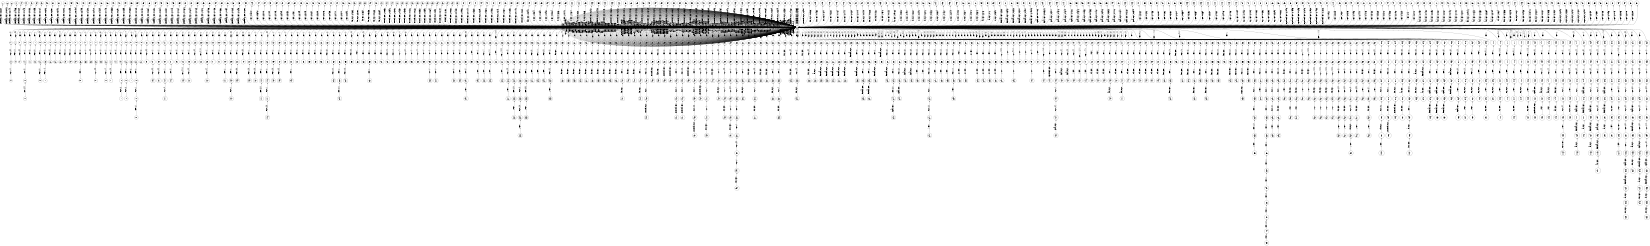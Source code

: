 digraph FST {
rankdir = LR;
size = "8.5,11";
label = "";
center = 1;
orientation = Landscape;
ranksep = "0.4";
nodesep = "0.25";
0 [label = "0", shape = circle, style = bold, fontsize = 14]
	0 -> 0 [label = "specifically:は/0.19744", fontsize = 14];
	0 -> 1 [label = "specifically:<eps>/-0.33544", fontsize = 14];
	0 -> 5 [label = "specifically:<eps>/-0.087013", fontsize = 14];
	0 -> 0 [label = "specifically:に/0.4011", fontsize = 14];
	0 -> 0 [label = "specifically:つまり/-0.16757", fontsize = 14];
	0 -> 0 [label = "specifically:すなわち/-0.35395", fontsize = 14];
	0 -> 8 [label = "specifically:<eps>/-0.61447", fontsize = 14];
	0 -> 11 [label = "specifically:<eps>/-0.49363", fontsize = 14];
	0 -> 16 [label = "specifically:<eps>/-0.18612", fontsize = 14];
	0 -> 0 [label = "specifically:詳細/-0.067966", fontsize = 14];
	0 -> 0 [label = "specifically:特に/-0.2671", fontsize = 14];
	0 -> 0 [label = "specifically:詳述/-0.076562", fontsize = 14];
	0 -> 0 [label = "specifically:詳し/-0.15655", fontsize = 14];
	0 -> 19 [label = "specifically:<eps>/-0.18496", fontsize = 14];
	0 -> 22 [label = "specifically:<eps>/-0.20367", fontsize = 14];
	0 -> 0 [label = "specifically:即ち/-0.20451", fontsize = 14];
	0 -> 26 [label = "specifically:<eps>/-0.18355", fontsize = 14];
	0 -> 30 [label = "specifically:<eps>/-0.21814", fontsize = 14];
	0 -> 0 [label = "specifically:厳密/-0.057497", fontsize = 14];
	0 -> 289 [label = "specifically:<eps>/0.23046", fontsize = 14];
	0 -> 294 [label = "specifically:<eps>/0.60307", fontsize = 14];
	0 -> 297 [label = "specifically:<eps>/0.51942", fontsize = 14];
	0 -> 301 [label = "specifically:<eps>/0.22013", fontsize = 14];
	0 -> 305 [label = "specifically:<eps>/-0.16396", fontsize = 14];
	0 -> 309 [label = "specifically:<eps>/-0.0019274", fontsize = 14];
	0 -> 312 [label = "specifically:<eps>/-0.34989", fontsize = 14];
	0 -> 316 [label = "specifically:<eps>/-0.46037", fontsize = 14];
	0 -> 321 [label = "specifically:<eps>/-0.29727", fontsize = 14];
	0 -> 327 [label = "specifically:<eps>/-0.43547", fontsize = 14];
	0 -> 334 [label = "specifically:<eps>/-0.11415", fontsize = 14];
	0 -> 340 [label = "specifically:<eps>/-0.065332", fontsize = 14];
	0 -> 344 [label = "specifically:<eps>/0.02297", fontsize = 14];
	0 -> 348 [label = "specifically:<eps>/-0.15559", fontsize = 14];
	0 -> 352 [label = "specifically:<eps>/-0.068822", fontsize = 14];
	0 -> 895 [label = "specifically:<eps>/-0.27615", fontsize = 14];
	0 -> 902 [label = "specifically:<eps>/0.27482", fontsize = 14];
	0 -> 907 [label = "specifically:<eps>/0.23264", fontsize = 14];
	0 -> 913 [label = "specifically:<eps>/0.18158", fontsize = 14];
	0 -> 919 [label = "specifically:<eps>/-0.085141", fontsize = 14];
	0 -> 924 [label = "specifically:<eps>/-0.25577", fontsize = 14];
	0 -> 929 [label = "specifically:<eps>/-0.10042", fontsize = 14];
	0 -> 935 [label = "specifically:<eps>/-0.12614", fontsize = 14];
	0 -> 941 [label = "specifically:<eps>/-0.076876", fontsize = 14];
	0 -> 947 [label = "specifically:<eps>/-0.082477", fontsize = 14];
	0 -> 953 [label = "specifically:<eps>/-0.27615", fontsize = 14];
	0 -> 960 [label = "specifically:<eps>/-0.3118", fontsize = 14];
	0 -> 967 [label = "specifically:<eps>/-0.54366", fontsize = 14];
	0 -> 975 [label = "specifically:<eps>/-0.11508", fontsize = 14];
	0 -> 982 [label = "specifically:<eps>/0.16586", fontsize = 14];
	0 -> 987 [label = "specifically:<eps>/-0.1899", fontsize = 14];
	0 -> 994 [label = "specifically:<eps>/-0.13675", fontsize = 14];
	0 -> 999 [label = "specifically:<eps>/-0.16952", fontsize = 14];
	0 -> 285 [label = "specifically:<eps>/0.18002", fontsize = 14];
	0 -> 0 [label = ",:、/-0.60301", fontsize = 14];
	0 -> 0 [label = ",:で/-0.41565", fontsize = 14];
	0 -> 0 [label = ",:と/-0.27357", fontsize = 14];
	0 -> 0 [label = ",:に/-0.42948", fontsize = 14];
	0 -> 0 [label = ",:が/0.10803", fontsize = 14];
	0 -> 0 [label = ",:，/-0.41118", fontsize = 14];
	0 -> 1129 [label = ",:<eps>/0.048007", fontsize = 14];
	0 -> 718 [label = ",:<eps>/0.053961", fontsize = 14];
	0 -> 413 [label = ",:<eps>/-0.32181", fontsize = 14];
	0 -> 409 [label = ",:<eps>/-0.41094", fontsize = 14];
	0 -> 405 [label = ",:<eps>/-0.27005", fontsize = 14];
	0 -> 400 [label = ",:<eps>/-0.39009", fontsize = 14];
	0 -> 396 [label = ",:<eps>/-0.32557", fontsize = 14];
	0 -> 392 [label = ",:<eps>/-0.2521", fontsize = 14];
	0 -> 388 [label = ",:<eps>/-0.37099", fontsize = 14];
	0 -> 357 [label = ",:<eps>/-0.52489", fontsize = 14];
	0 -> 360 [label = ",:<eps>/-0.26514", fontsize = 14];
	0 -> 364 [label = ",:<eps>/-0.36202", fontsize = 14];
	0 -> 368 [label = ",:<eps>/-0.26186", fontsize = 14];
	0 -> 372 [label = ",:<eps>/-0.24523", fontsize = 14];
	0 -> 376 [label = ",:<eps>/-0.24711", fontsize = 14];
	0 -> 380 [label = ",:<eps>/-0.23717", fontsize = 14];
	0 -> 384 [label = ",:<eps>/-0.25984", fontsize = 14];
	0 -> 39 [label = "the:<eps>/-0.43285", fontsize = 14];
	0 -> 36 [label = "the:<eps>/-0.31222", fontsize = 14];
	0 -> 33 [label = "the:<eps>/-0.3569", fontsize = 14];
	0 -> 0 [label = "the:は/-0.3999", fontsize = 14];
	0 -> 0 [label = "the:の/-0.46103", fontsize = 14];
	0 -> 0 [label = "the:その/-0.31193", fontsize = 14];
	0 -> 0 [label = "the:（/-0.22286", fontsize = 14];
	0 -> 418 [label = "the:<eps>/0.058536", fontsize = 14];
	0 -> 424 [label = "the:<eps>/0.016632", fontsize = 14];
	0 -> 0 [label = "the:た/-0.31363", fontsize = 14];
	0 -> 42 [label = "the:<eps>/-0.38489", fontsize = 14];
	0 -> 0 [label = "the:この/-0.36216", fontsize = 14];
	0 -> 0 [label = "the:前記/-0.39973", fontsize = 14];
	0 -> 0 [label = "the:する/-0.24789", fontsize = 14];
	0 -> 0 [label = "the:ア/-0.21137", fontsize = 14];
	0 -> 0 [label = "the:本/-0.2343", fontsize = 14];
	0 -> 0 [label = "the:各/-0.23004", fontsize = 14];
	0 -> 0 [label = "the:尚/-0.22102", fontsize = 14];
	0 -> 0 [label = "the:、/-0.56087", fontsize = 14];
	0 -> 0 [label = "returned:復帰/-0.39058", fontsize = 14];
	0 -> 73 [label = "returned:<eps>/-0.28055", fontsize = 14];
	0 -> 76 [label = "returned:<eps>/-0.34646", fontsize = 14];
	0 -> 81 [label = "returned:<eps>/-0.30125", fontsize = 14];
	0 -> 86 [label = "returned:<eps>/-0.46432", fontsize = 14];
	0 -> 90 [label = "returned:<eps>/-0.35155", fontsize = 14];
	0 -> 69 [label = "returned:<eps>/0.11526", fontsize = 14];
	0 -> 0 [label = "returned:流入/0.21615", fontsize = 14];
	0 -> 65 [label = "returned:<eps>/0.10863", fontsize = 14];
	0 -> 62 [label = "returned:<eps>/0.050551", fontsize = 14];
	0 -> 58 [label = "returned:<eps>/-0.29393", fontsize = 14];
	0 -> 55 [label = "returned:<eps>/-0.26694", fontsize = 14];
	0 -> 96 [label = "returned:<eps>/-0.3551", fontsize = 14];
	0 -> 52 [label = "returned:<eps>/0.12109", fontsize = 14];
	0 -> 48 [label = "returned:<eps>/-0.268", fontsize = 14];
	0 -> 45 [label = "returned:<eps>/-0.27868", fontsize = 14];
	0 -> 0 [label = "returned:検知/0.29328", fontsize = 14];
	0 -> 0 [label = "returned:来/-0.17402", fontsize = 14];
	0 -> 99 [label = "returned:<eps>/-0.048981", fontsize = 14];
	0 -> 102 [label = "returned:<eps>/-0.09056", fontsize = 14];
	0 -> 106 [label = "returned:<eps>/-0.071147", fontsize = 14];
	0 -> 0 [label = "returned:返/-0.23763", fontsize = 14];
	0 -> 110 [label = "returned:<eps>/-0.33651", fontsize = 14];
	0 -> 115 [label = "returned:<eps>/-0.3209", fontsize = 14];
	0 -> 119 [label = "returned:<eps>/-0.36618", fontsize = 14];
	0 -> 0 [label = "returned:リターン/-0.15146", fontsize = 14];
	0 -> 122 [label = "returned:<eps>/-0.19258", fontsize = 14];
	0 -> 126 [label = "returned:<eps>/-0.3142", fontsize = 14];
	0 -> 130 [label = "returned:<eps>/-0.26811", fontsize = 14];
	0 -> 0 [label = "returned:戻り/-0.18033", fontsize = 14];
	0 -> 133 [label = "returned:<eps>/-0.12635", fontsize = 14];
	0 -> 136 [label = "returned:<eps>/-0.017472", fontsize = 14];
	0 -> 428 [label = "returned:<eps>/0.2615", fontsize = 14];
	0 -> 0 [label = "returned:返送/-0.18712", fontsize = 14];
	0 -> 0 [label = "returned:戻/-0.36544", fontsize = 14];
	0 -> 0 [label = "light:入射/-0.096552", fontsize = 14];
	0 -> 0 [label = "light:点灯/-0.17135", fontsize = 14];
	0 -> 0 [label = "light:ライト/-0.28086", fontsize = 14];
	0 -> 140 [label = "light:<eps>/-0.30945", fontsize = 14];
	0 -> 0 [label = "light:光/-0.62333", fontsize = 14];
	0 -> 0 [label = "light:せ/0.15854", fontsize = 14];
	0 -> 0 [label = "light:の/0.093688", fontsize = 14];
	0 -> 0 [label = "light:うち/0.03114", fontsize = 14];
	0 -> 0 [label = "light:軽/-0.31617", fontsize = 14];
	0 -> 0 [label = "light:光源/-0.30555", fontsize = 14];
	0 -> 0 [label = "light:光用/-0.26494", fontsize = 14];
	0 -> 0 [label = "light:透過/-0.043924", fontsize = 14];
	0 -> 0 [label = "light:受光/-0.26508", fontsize = 14];
	0 -> 0 [label = "l.sub.r:ｌｒ/0.088815", fontsize = 14];
	0 -> 463 [label = "is:<eps>/-0.35244", fontsize = 14];
	0 -> 452 [label = "is:<eps>/-0.18392", fontsize = 14];
	0 -> 446 [label = "is:<eps>/-0.27983", fontsize = 14];
	0 -> 440 [label = "is:<eps>/0.051884", fontsize = 14];
	0 -> 436 [label = "is:<eps>/0.38866", fontsize = 14];
	0 -> 456 [label = "is:<eps>/-0.27148", fontsize = 14];
	0 -> 0 [label = "is:の/0.052175", fontsize = 14];
	0 -> 0 [label = "is:は/-0.57102", fontsize = 14];
	0 -> 0 [label = "is:に/-0.060866", fontsize = 14];
	0 -> 0 [label = "is:も/-0.11893", fontsize = 14];
	0 -> 0 [label = "is:あ/-0.039107", fontsize = 14];
	0 -> 1007 [label = "is:<eps>/-0.13614", fontsize = 14];
	0 -> 1014 [label = "is:<eps>/0.30302", fontsize = 14];
	0 -> 0 [label = "is:が/-0.59235", fontsize = 14];
	0 -> 0 [label = "is:れ/-0.27942", fontsize = 14];
	0 -> 432 [label = "is:<eps>/0.20665", fontsize = 14];
	0 -> 0 [label = "is:を/-0.5021", fontsize = 14];
	0 -> 1253 [label = "converted:<eps>/0.22481", fontsize = 14];
	0 -> 553 [label = "converted:<eps>/-0.14548", fontsize = 14];
	0 -> 1242 [label = "converted:<eps>/0.1769", fontsize = 14];
	0 -> 1233 [label = "converted:<eps>/0.35658", fontsize = 14];
	0 -> 1221 [label = "converted:<eps>/0.22481", fontsize = 14];
	0 -> 507 [label = "converted:<eps>/0.21576", fontsize = 14];
	0 -> 497 [label = "converted:<eps>/-0.21861", fontsize = 14];
	0 -> 490 [label = "converted:<eps>/-0.1568", fontsize = 14];
	0 -> 484 [label = "converted:<eps>/-0.32315", fontsize = 14];
	0 -> 479 [label = "converted:<eps>/-0.084229", fontsize = 14];
	0 -> 475 [label = "converted:<eps>/-0.23116", fontsize = 14];
	0 -> 468 [label = "converted:<eps>/-0.1075", fontsize = 14];
	0 -> 516 [label = "converted:<eps>/-0.28213", fontsize = 14];
	0 -> 522 [label = "converted:<eps>/0.38254", fontsize = 14];
	0 -> 0 [label = "converted:た/0.047155", fontsize = 14];
	0 -> 526 [label = "converted:<eps>/-0.10795", fontsize = 14];
	0 -> 530 [label = "converted:<eps>/0.33369", fontsize = 14];
	0 -> 535 [label = "converted:<eps>/0.2969", fontsize = 14];
	0 -> 541 [label = "converted:<eps>/-0.041529", fontsize = 14];
	0 -> 544 [label = "converted:<eps>/0.027634", fontsize = 14];
	0 -> 548 [label = "converted:<eps>/-0.023812", fontsize = 14];
	0 -> 556 [label = "converted:<eps>/-0.10945", fontsize = 14];
	0 -> 512 [label = "converted:<eps>/-0.24954", fontsize = 14];
	0 -> 1034 [label = "converted:<eps>/0.10446", fontsize = 14];
	0 -> 1026 [label = "converted:<eps>/0.099782", fontsize = 14];
	0 -> 1020 [label = "converted:<eps>/0.14535", fontsize = 14];
	0 -> 0 [label = "converted:し/0.27642", fontsize = 14];
	0 -> 0 [label = "converted:れ/0.063127", fontsize = 14];
	0 -> 0 [label = "converted:さ/0.073222", fontsize = 14];
	0 -> 143 [label = "converted:<eps>/0.019097", fontsize = 14];
	0 -> 146 [label = "converted:<eps>/-0.017695", fontsize = 14];
	0 -> 150 [label = "converted:<eps>/-0.10475", fontsize = 14];
	0 -> 0 [label = "converted:処理/0.309", fontsize = 14];
	0 -> 0 [label = "converted:化/0.10984", fontsize = 14];
	0 -> 155 [label = "converted:<eps>/0.018574", fontsize = 14];
	0 -> 0 [label = "converted:変換/-0.46515", fontsize = 14];
	0 -> 159 [label = "converted:<eps>/-0.28579", fontsize = 14];
	0 -> 162 [label = "converted:<eps>/-0.33749", fontsize = 14];
	0 -> 166 [label = "converted:<eps>/-0.55527", fontsize = 14];
	0 -> 170 [label = "converted:<eps>/-0.48687", fontsize = 14];
	0 -> 175 [label = "converted:<eps>/-0.38683", fontsize = 14];
	0 -> 181 [label = "converted:<eps>/-0.27022", fontsize = 14];
	0 -> 0 [label = "converted:くる/0.13473", fontsize = 14];
	0 -> 0 [label = "converted:整流/0.010937", fontsize = 14];
	0 -> 0 [label = "converted:換算/-0.39632", fontsize = 14];
	0 -> 185 [label = "converted:<eps>/-0.39707", fontsize = 14];
	0 -> 0 [label = "converted:置き換え/0.13368", fontsize = 14];
	0 -> 0 [label = "into:取り込/-0.013453", fontsize = 14];
	0 -> 1199 [label = "into:<eps>/0.022806", fontsize = 14];
	0 -> 1190 [label = "into:<eps>/0.14555", fontsize = 14];
	0 -> 1182 [label = "into:<eps>/0.1379", fontsize = 14];
	0 -> 1175 [label = "into:<eps>/0.36182", fontsize = 14];
	0 -> 1167 [label = "into:<eps>/0.17734", fontsize = 14];
	0 -> 0 [label = "into:し/-0.035055", fontsize = 14];
	0 -> 0 [label = "into:する/0.14016", fontsize = 14];
	0 -> 0 [label = "into:に/-0.37083", fontsize = 14];
	0 -> 189 [label = "into:<eps>/-0.14414", fontsize = 14];
	0 -> 192 [label = "into:<eps>/-0.13314", fontsize = 14];
	0 -> 0 [label = "into:を/-0.085751", fontsize = 14];
	0 -> 0 [label = "into:へ/-0.33241", fontsize = 14];
	0 -> 196 [label = "into:<eps>/-0.10704", fontsize = 14];
	0 -> 205 [label = "into:<eps>/0.014197", fontsize = 14];
	0 -> 0 [label = "into:化/-0.0003187", fontsize = 14];
	0 -> 202 [label = "into:<eps>/0.018606", fontsize = 14];
	0 -> 1039 [label = "into:<eps>/0.3488", fontsize = 14];
	0 -> 199 [label = "into:<eps>/-0.3616", fontsize = 14];
	0 -> 0 [label = "into:内/-0.17555", fontsize = 14];
	0 -> 560 [label = "into:<eps>/0.01842", fontsize = 14];
	0 -> 580 [label = "an:<eps>/-0.097615", fontsize = 14];
	0 -> 576 [label = "an:<eps>/-0.20336", fontsize = 14];
	0 -> 572 [label = "an:<eps>/-0.14907", fontsize = 14];
	0 -> 568 [label = "an:<eps>/0.37622", fontsize = 14];
	0 -> 564 [label = "an:<eps>/-0.24192", fontsize = 14];
	0 -> 584 [label = "an:<eps>/0.61276", fontsize = 14];
	0 -> 1044 [label = "an:<eps>/-0.24838", fontsize = 14];
	0 -> 1050 [label = "an:<eps>/-0.22624", fontsize = 14];
	0 -> 1056 [label = "an:<eps>/-0.14681", fontsize = 14];
	0 -> 1062 [label = "an:<eps>/-0.34749", fontsize = 14];
	0 -> 587 [label = "an:<eps>/-0.17053", fontsize = 14];
	0 -> 591 [label = "an:<eps>/-0.23877", fontsize = 14];
	0 -> 601 [label = "an:<eps>/-0.15078", fontsize = 14];
	0 -> 605 [label = "an:<eps>/-0.36613", fontsize = 14];
	0 -> 608 [label = "an:<eps>/-0.3708", fontsize = 14];
	0 -> 596 [label = "an:<eps>/-0.16", fontsize = 14];
	0 -> 0 [label = "an:、/-0.40998", fontsize = 14];
	0 -> 0 [label = "an:た/-0.31574", fontsize = 14];
	0 -> 0 [label = "an:の/-0.23655", fontsize = 14];
	0 -> 0 [label = "an:は/-0.32029", fontsize = 14];
	0 -> 208 [label = "an:<eps>/-0.29892", fontsize = 14];
	0 -> 0 [label = "an:この/-0.16544", fontsize = 14];
	0 -> 0 [label = "an:する/-0.31324", fontsize = 14];
	0 -> 0 [label = "an:を/-0.2168", fontsize = 14];
	0 -> 0 [label = "an:ａｎ/-0.29439", fontsize = 14];
	0 -> 0 [label = "an:一/-0.16559", fontsize = 14];
	0 -> 0 [label = "electrical:電気/-0.57767", fontsize = 14];
	0 -> 0 [label = "electrical:その/0.45221", fontsize = 14];
	0 -> 211 [label = "electrical:<eps>/-0.5878", fontsize = 14];
	0 -> 0 [label = "electrical:接続/0.21739", fontsize = 14];
	0 -> 0 [label = "electrical:導通/-0.034547", fontsize = 14];
	0 -> 0 [label = "electrical:通電/-0.071773", fontsize = 14];
	0 -> 0 [label = "electrical:電子/0.12243", fontsize = 14];
	0 -> 0 [label = "electrical:電装/-0.35479", fontsize = 14];
	0 -> 0 [label = "electrical:分岐/0.13686", fontsize = 14];
	0 -> 0 [label = "electrical:電動/-0.035867", fontsize = 14];
	0 -> 627 [label = "electrical:<eps>/0.23951", fontsize = 14];
	0 -> 623 [label = "electrical:<eps>/-0.61338", fontsize = 14];
	0 -> 618 [label = "electrical:<eps>/-0.37201", fontsize = 14];
	0 -> 612 [label = "electrical:<eps>/-0.42907", fontsize = 14];
	0 -> 1067 [label = "electrical:<eps>/-0.092048", fontsize = 14];
	0 -> 1079 [label = "signal:<eps>/0.011125", fontsize = 14];
	0 -> 1073 [label = "signal:<eps>/-0.0025673", fontsize = 14];
	0 -> 1135 [label = "signal:<eps>/-0.39117", fontsize = 14];
	0 -> 1141 [label = "signal:<eps>/-0.44573", fontsize = 14];
	0 -> 0 [label = "signal:クロック/-0.05684", fontsize = 14];
	0 -> 0 [label = "signal:強度/0.25664", fontsize = 14];
	0 -> 0 [label = "signal:信号/-0.74932", fontsize = 14];
	0 -> 631 [label = "signal:<eps>/-0.41549", fontsize = 14];
	0 -> 635 [label = "signal:<eps>/-0.7528", fontsize = 14];
	0 -> 639 [label = "signal:<eps>/-0.45543", fontsize = 14];
	0 -> 646 [label = "signal:<eps>/0.04235", fontsize = 14];
	0 -> 650 [label = "signal:<eps>/0.043965", fontsize = 14];
	0 -> 654 [label = "signal:<eps>/0.11481", fontsize = 14];
	0 -> 658 [label = "signal:<eps>/-0.37923", fontsize = 14];
	0 -> 745 [label = "signal:<eps>/-0.32853", fontsize = 14];
	0 -> 737 [label = "signal:<eps>/-0.77108", fontsize = 14];
	0 -> 1206 [label = "signal:<eps>/0.18441", fontsize = 14];
	0 -> 1213 [label = "signal:<eps>/0.051287", fontsize = 14];
	0 -> 741 [label = "signal:<eps>/-0.28949", fontsize = 14];
	0 -> 0 [label = "(:(/-0.47486", fontsize = 14];
	0 -> 0 [label = "(:（/-0.73295", fontsize = 14];
	0 -> 0 [label = "(:で/0.048951", fontsize = 14];
	0 -> 0 [label = "(:に/0.0032179", fontsize = 14];
	0 -> 686 [label = "(:<eps>/-0.32837", fontsize = 14];
	0 -> 682 [label = "(:<eps>/0.15246", fontsize = 14];
	0 -> 678 [label = "(:<eps>/-0.47533", fontsize = 14];
	0 -> 674 [label = "(:<eps>/0.20047", fontsize = 14];
	0 -> 0 [label = "(:項/-0.037146", fontsize = 14];
	0 -> 671 [label = "(:<eps>/0.18066", fontsize = 14];
	0 -> 667 [label = "(:<eps>/0.52752", fontsize = 14];
	0 -> 663 [label = "(:<eps>/-0.15174", fontsize = 14];
	0 -> 0 [label = "(:を/0.033048", fontsize = 14];
	0 -> 1085 [label = "(:<eps>/-0.055379", fontsize = 14];
	0 -> 1090 [label = "(:<eps>/0.52058", fontsize = 14];
	0 -> 1096 [label = "(:<eps>/0.55354", fontsize = 14];
	0 -> 1101 [label = "(:<eps>/0.25659", fontsize = 14];
	0 -> 1107 [label = "(:<eps>/-0.38517", fontsize = 14];
	0 -> 1112 [label = "(:<eps>/-0.42834", fontsize = 14];
	0 -> 1123 [label = "(:<eps>/-0.29186", fontsize = 14];
	0 -> 1118 [label = "(:<eps>/-0.17038", fontsize = 14];
	0 -> 704 [label = "e.g.:<eps>/0.10429", fontsize = 14];
	0 -> 714 [label = "e.g.:<eps>/-0.19246", fontsize = 14];
	0 -> 711 [label = "e.g.:<eps>/-0.12105", fontsize = 14];
	0 -> 707 [label = "e.g.:<eps>/0.12823", fontsize = 14];
	0 -> 701 [label = "e.g.:<eps>/0.13236", fontsize = 14];
	0 -> 697 [label = "e.g.:<eps>/-0.33503", fontsize = 14];
	0 -> 694 [label = "e.g.:<eps>/-0.36793", fontsize = 14];
	0 -> 690 [label = "e.g.:<eps>/0.28768", fontsize = 14];
	0 -> 0 [label = "e.g.:。/0.5942", fontsize = 14];
	0 -> 0 [label = "e.g.:例えば/-0.40143", fontsize = 14];
	0 -> 0 [label = "e.g.:など/0.022314", fontsize = 14];
	0 -> 0 [label = "e.g.:等/-0.064583", fontsize = 14];
	0 -> 0 [label = "e.g.:詳細/0.33034", fontsize = 14];
	0 -> 0 [label = "e.g.:ａｌ−/-0.0011617", fontsize = 14];
	0 -> 0 [label = "e.g.:たとえば/-0.23758", fontsize = 14];
	0 -> 0 [label = "reproduced:複製/-0.09768", fontsize = 14];
	0 -> 227 [label = "reproduced:<eps>/-0.24416", fontsize = 14];
	0 -> 223 [label = "reproduced:<eps>/-0.45935", fontsize = 14];
	0 -> 0 [label = "reproduced:再現/-0.4315", fontsize = 14];
	0 -> 0 [label = "reproduced:復元/0.013988", fontsize = 14];
	0 -> 0 [label = "reproduced:た/0.41054", fontsize = 14];
	0 -> 0 [label = "reproduced:行/0.20944", fontsize = 14];
	0 -> 0 [label = "reproduced:でき/0.39029", fontsize = 14];
	0 -> 0 [label = "reproduced:再生/-0.53035", fontsize = 14];
	0 -> 0 [label = "reproduced:ながら/0.28805", fontsize = 14];
	0 -> 733 [label = "reproduced:<eps>/0.16933", fontsize = 14];
	0 -> 214 [label = "reproduced:<eps>/-0.51476", fontsize = 14];
	0 -> 218 [label = "reproduced:<eps>/-0.29312", fontsize = 14];
	0 -> 729 [label = "reproduced:<eps>/-0.44673", fontsize = 14];
	0 -> 722 [label = "reproduced:<eps>/-0.26216", fontsize = 14];
	0 -> 0 [label = "):)/-0.4663", fontsize = 14];
	0 -> 1147 [label = "):<eps>/0.1932", fontsize = 14];
	0 -> 230 [label = "):<eps>/-0.33343", fontsize = 14];
	0 -> 0 [label = "):）/-0.73157", fontsize = 14];
	0 -> 233 [label = "):<eps>/-0.3671", fontsize = 14];
	0 -> 749 [label = "):<eps>/-0.25735", fontsize = 14];
	0 -> 753 [label = "):<eps>/-0.40933", fontsize = 14];
	0 -> 757 [label = "):<eps>/-0.44404", fontsize = 14];
	0 -> 761 [label = "):<eps>/-0.42785", fontsize = 14];
	0 -> 766 [label = "):<eps>/-0.57832", fontsize = 14];
	0 -> 770 [label = "):<eps>/-0.35823", fontsize = 14];
	0 -> 775 [label = "):<eps>/-0.23161", fontsize = 14];
	0 -> 779 [label = "):<eps>/-0.45656", fontsize = 14];
	0 -> 783 [label = "):<eps>/-0.21906", fontsize = 14];
	0 -> 787 [label = "):<eps>/-0.43342", fontsize = 14];
	0 -> 791 [label = "):<eps>/-0.54", fontsize = 14];
	0 -> 795 [label = "):<eps>/-0.60176", fontsize = 14];
	0 -> 0 [label = "):▼/-0.30433", fontsize = 14];
	0 -> 803 [label = "and:<eps>/-0.19397", fontsize = 14];
	0 -> 808 [label = "and:<eps>/-0.14026", fontsize = 14];
	0 -> 811 [label = "and:<eps>/-0.22596", fontsize = 14];
	0 -> 815 [label = "and:<eps>/-0.15671", fontsize = 14];
	0 -> 819 [label = "and:<eps>/-0.20187", fontsize = 14];
	0 -> 824 [label = "and:<eps>/0.21406", fontsize = 14];
	0 -> 828 [label = "and:<eps>/-0.11702", fontsize = 14];
	0 -> 833 [label = "and:<eps>/0.30701", fontsize = 14];
	0 -> 837 [label = "and:<eps>/-0.079048", fontsize = 14];
	0 -> 841 [label = "and:<eps>/0.13542", fontsize = 14];
	0 -> 799 [label = "and:<eps>/-0.13332", fontsize = 14];
	0 -> 0 [label = "and:、/-0.41499", fontsize = 14];
	0 -> 0 [label = "and:と/-0.55896", fontsize = 14];
	0 -> 236 [label = "and:<eps>/-0.36289", fontsize = 14];
	0 -> 240 [label = "and:<eps>/-0.37709", fontsize = 14];
	0 -> 0 [label = "and:し/-0.19941", fontsize = 14];
	0 -> 0 [label = "and:り/-0.37128", fontsize = 14];
	0 -> 243 [label = "and:<eps>/-0.2664", fontsize = 14];
	0 -> 0 [label = "and:，/-0.43971", fontsize = 14];
	0 -> 0 [label = "and:・/-0.23966", fontsize = 14];
	0 -> 0 [label = "and:や/-0.42382", fontsize = 14];
	0 -> 0 [label = "and:／/-0.17653", fontsize = 14];
	0 -> 0 [label = "and:及び/-0.5598", fontsize = 14];
	0 -> 0 [label = "and:ａｎｄ/-0.32098", fontsize = 14];
	0 -> 0 [label = "and:および/-0.59005", fontsize = 14];
	0 -> 0 [label = "and:とも/-0.22509", fontsize = 14];
	0 -> 0 [label = "then:次/-0.46683", fontsize = 14];
	0 -> 0 [label = "then:そして/-0.52883", fontsize = 14];
	0 -> 246 [label = "then:<eps>/-0.35838", fontsize = 14];
	0 -> 0 [label = "then:後/-0.35598", fontsize = 14];
	0 -> 0 [label = "then:続/-0.34511", fontsize = 14];
	0 -> 0 [label = "then:ここ/0.079218", fontsize = 14];
	0 -> 1161 [label = "then:<eps>/0.35196", fontsize = 14];
	0 -> 1153 [label = "then:<eps>/0.1157", fontsize = 14];
	0 -> 0 [label = "then:それ/-0.024596", fontsize = 14];
	0 -> 857 [label = "then:<eps>/0.29526", fontsize = 14];
	0 -> 852 [label = "then:<eps>/0.057478", fontsize = 14];
	0 -> 848 [label = "then:<eps>/-0.038104", fontsize = 14];
	0 -> 844 [label = "then:<eps>/0.22371", fontsize = 14];
	0 -> 0 [label = "then:次いで/-0.4764", fontsize = 14];
	0 -> 0 [label = "then:さらに/-0.15538", fontsize = 14];
	0 -> 0 [label = "then:この/-0.0024097", fontsize = 14];
	0 -> 249 [label = "then:<eps>/-0.32565", fontsize = 14];
	0 -> 0 [label = "then:つい/-0.2592", fontsize = 14];
	0 -> 0 [label = "then:そこ/-0.12392", fontsize = 14];
	0 -> 0 [label = "then:これ/0.031197", fontsize = 14];
	0 -> 0 [label = "then:する/-0.077136", fontsize = 14];
	0 -> 0 [label = "then:にて/0.057826", fontsize = 14];
	0 -> 252 [label = "then:<eps>/-0.22312", fontsize = 14];
	0 -> 0 [label = "then:つぎ/-0.15505", fontsize = 14];
	0 -> 0 [label = "then:ついで/-0.24975", fontsize = 14];
	0 -> 0 [label = "then:へ/0.09894", fontsize = 14];
	0 -> 0 [label = "then:れ/-0.0019735", fontsize = 14];
	0 -> 0 [label = "then:のち/-0.19814", fontsize = 14];
	0 -> 861 [label = "output:<eps>/-0.60798", fontsize = 14];
	0 -> 0 [label = "output:れ/0.26531", fontsize = 14];
	0 -> 0 [label = "output:さ/0.31371", fontsize = 14];
	0 -> 0 [label = "output:出力/-0.73052", fontsize = 14];
	0 -> 255 [label = "output:<eps>/-0.35822", fontsize = 14];
	0 -> 0 [label = "output:ｏ/0.10944", fontsize = 14];
	0 -> 0 [label = "output:アウトプット/-0.32363", fontsize = 14];
	0 -> 869 [label = "output:<eps>/-0.64787", fontsize = 14];
	0 -> 874 [label = "output:<eps>/-0.75071", fontsize = 14];
	0 -> 888 [label = "output:<eps>/-0.64041", fontsize = 14];
	0 -> 258 [label = ".:<eps>/-0.37591", fontsize = 14];
	0 -> 0 [label = ".:。/-0.62093", fontsize = 14];
	0 -> 264 [label = ".:<eps>/-0.5232", fontsize = 14];
	0 -> 267 [label = ".:<eps>/-0.67686", fontsize = 14];
	0 -> 271 [label = ".:<eps>/-0.40936", fontsize = 14];
	0 -> 0 [label = ".:る/-0.36042", fontsize = 14];
	0 -> 275 [label = ".:<eps>/-0.70148", fontsize = 14];
	0 -> 278 [label = ".:<eps>/-0.38263", fontsize = 14];
	0 -> 281 [label = ".:<eps>/-0.60702", fontsize = 14];
	0 -> 261 [label = ".:<eps>/-0.56222", fontsize = 14];
1 [label = "1", shape = circle, style = solid, fontsize = 14]
2 [label = "2", shape = circle, style = solid, fontsize = 14]
	2 -> 3 [label = "<eps>:より", fontsize = 14];
3 [label = "3", shape = circle, style = solid, fontsize = 14]
	3 -> 4 [label = "<eps>:具体", fontsize = 14];
4 [label = "4", shape = circle, style = solid, fontsize = 14]
	4 -> 0 [label = "<eps>:的", fontsize = 14];
5 [label = "5", shape = circle, style = solid, fontsize = 14]
6 [label = "6", shape = circle, style = solid, fontsize = 14]
	6 -> 7 [label = "<eps>:より", fontsize = 14];
7 [label = "7", shape = circle, style = solid, fontsize = 14]
	7 -> 0 [label = "<eps>:詳細", fontsize = 14];
8 [label = "8", shape = circle, style = solid, fontsize = 14]
9 [label = "9", shape = circle, style = solid, fontsize = 14]
	9 -> 10 [label = "<eps>:具体", fontsize = 14];
10 [label = "10", shape = circle, style = solid, fontsize = 14]
	10 -> 0 [label = "<eps>:的", fontsize = 14];
11 [label = "11", shape = circle, style = solid, fontsize = 14]
12 [label = "12", shape = circle, style = solid, fontsize = 14]
	12 -> 13 [label = "<eps>:具体", fontsize = 14];
13 [label = "13", shape = circle, style = solid, fontsize = 14]
	13 -> 14 [label = "<eps>:的", fontsize = 14];
14 [label = "14", shape = circle, style = solid, fontsize = 14]
	14 -> 15 [label = "<eps>:に", fontsize = 14];
15 [label = "15", shape = circle, style = solid, fontsize = 14]
	15 -> 0 [label = "<eps>:は", fontsize = 14];
16 [label = "16", shape = circle, style = solid, fontsize = 14]
17 [label = "17", shape = circle, style = solid, fontsize = 14]
	17 -> 18 [label = "<eps>:的", fontsize = 14];
18 [label = "18", shape = circle, style = solid, fontsize = 14]
	18 -> 0 [label = "<eps>:に", fontsize = 14];
19 [label = "19", shape = circle, style = solid, fontsize = 14]
20 [label = "20", shape = circle, style = solid, fontsize = 14]
	20 -> 21 [label = "<eps>:詳し", fontsize = 14];
21 [label = "21", shape = circle, style = solid, fontsize = 14]
	21 -> 0 [label = "<eps>:く", fontsize = 14];
22 [label = "22", shape = circle, style = solid, fontsize = 14]
23 [label = "23", shape = circle, style = solid, fontsize = 14]
	23 -> 24 [label = "<eps>:詳し", fontsize = 14];
24 [label = "24", shape = circle, style = solid, fontsize = 14]
	24 -> 25 [label = "<eps>:く", fontsize = 14];
25 [label = "25", shape = circle, style = solid, fontsize = 14]
	25 -> 0 [label = "<eps>:説明", fontsize = 14];
26 [label = "26", shape = circle, style = solid, fontsize = 14]
27 [label = "27", shape = circle, style = solid, fontsize = 14]
	27 -> 28 [label = "<eps>:一意", fontsize = 14];
28 [label = "28", shape = circle, style = solid, fontsize = 14]
	28 -> 29 [label = "<eps>:的", fontsize = 14];
29 [label = "29", shape = circle, style = solid, fontsize = 14]
	29 -> 0 [label = "<eps>:に", fontsize = 14];
30 [label = "30", shape = circle, style = solid, fontsize = 14]
31 [label = "31", shape = circle, style = solid, fontsize = 14]
	31 -> 32 [label = "<eps>:特定", fontsize = 14];
32 [label = "32", shape = circle, style = solid, fontsize = 14]
	32 -> 0 [label = "<eps>:的", fontsize = 14];
33 [label = "33", shape = circle, style = solid, fontsize = 14]
34 [label = "34", shape = circle, style = solid, fontsize = 14]
	34 -> 35 [label = "<eps>:は", fontsize = 14];
35 [label = "35", shape = circle, style = solid, fontsize = 14]
	35 -> 0 [label = "<eps>:、", fontsize = 14];
36 [label = "36", shape = circle, style = solid, fontsize = 14]
37 [label = "37", shape = circle, style = solid, fontsize = 14]
	37 -> 38 [label = "<eps>:は", fontsize = 14];
38 [label = "38", shape = circle, style = solid, fontsize = 14]
	38 -> 0 [label = "<eps>:この", fontsize = 14];
39 [label = "39", shape = circle, style = solid, fontsize = 14]
40 [label = "40", shape = circle, style = solid, fontsize = 14]
	40 -> 41 [label = "<eps>:また", fontsize = 14];
41 [label = "41", shape = circle, style = solid, fontsize = 14]
	41 -> 0 [label = "<eps>:、", fontsize = 14];
42 [label = "42", shape = circle, style = solid, fontsize = 14]
43 [label = "43", shape = circle, style = solid, fontsize = 14]
	43 -> 44 [label = "<eps>:なお", fontsize = 14];
44 [label = "44", shape = circle, style = solid, fontsize = 14]
	44 -> 0 [label = "<eps>:、", fontsize = 14];
45 [label = "45", shape = circle, style = solid, fontsize = 14]
46 [label = "46", shape = circle, style = solid, fontsize = 14]
	46 -> 47 [label = "<eps>:へ", fontsize = 14];
47 [label = "47", shape = circle, style = solid, fontsize = 14]
	47 -> 0 [label = "<eps>:戻", fontsize = 14];
48 [label = "48", shape = circle, style = solid, fontsize = 14]
49 [label = "49", shape = circle, style = solid, fontsize = 14]
	49 -> 50 [label = "<eps>:へ", fontsize = 14];
50 [label = "50", shape = circle, style = solid, fontsize = 14]
	50 -> 51 [label = "<eps>:戻", fontsize = 14];
51 [label = "51", shape = circle, style = solid, fontsize = 14]
	51 -> 0 [label = "<eps>:す", fontsize = 14];
52 [label = "52", shape = circle, style = solid, fontsize = 14]
53 [label = "53", shape = circle, style = solid, fontsize = 14]
	53 -> 54 [label = "<eps>:さ", fontsize = 14];
54 [label = "54", shape = circle, style = solid, fontsize = 14]
	54 -> 0 [label = "<eps>:れ", fontsize = 14];
55 [label = "55", shape = circle, style = solid, fontsize = 14]
56 [label = "56", shape = circle, style = solid, fontsize = 14]
	56 -> 57 [label = "<eps>:復帰", fontsize = 14];
57 [label = "57", shape = circle, style = solid, fontsize = 14]
	57 -> 0 [label = "<eps>:し", fontsize = 14];
58 [label = "58", shape = circle, style = solid, fontsize = 14]
59 [label = "59", shape = circle, style = solid, fontsize = 14]
	59 -> 60 [label = "<eps>:復帰", fontsize = 14];
60 [label = "60", shape = circle, style = solid, fontsize = 14]
	60 -> 61 [label = "<eps>:さ", fontsize = 14];
61 [label = "61", shape = circle, style = solid, fontsize = 14]
	61 -> 0 [label = "<eps>:せ", fontsize = 14];
62 [label = "62", shape = circle, style = solid, fontsize = 14]
63 [label = "63", shape = circle, style = solid, fontsize = 14]
	63 -> 64 [label = "<eps>:再", fontsize = 14];
64 [label = "64", shape = circle, style = solid, fontsize = 14]
	64 -> 0 [label = "<eps>:吸入", fontsize = 14];
65 [label = "65", shape = circle, style = solid, fontsize = 14]
66 [label = "66", shape = circle, style = solid, fontsize = 14]
	66 -> 67 [label = "<eps>:入力", fontsize = 14];
67 [label = "67", shape = circle, style = solid, fontsize = 14]
	67 -> 68 [label = "<eps>:さ", fontsize = 14];
68 [label = "68", shape = circle, style = solid, fontsize = 14]
	68 -> 0 [label = "<eps>:れ", fontsize = 14];
69 [label = "69", shape = circle, style = solid, fontsize = 14]
70 [label = "70", shape = circle, style = solid, fontsize = 14]
	70 -> 71 [label = "<eps>:回収", fontsize = 14];
71 [label = "71", shape = circle, style = solid, fontsize = 14]
	71 -> 72 [label = "<eps>:さ", fontsize = 14];
72 [label = "72", shape = circle, style = solid, fontsize = 14]
	72 -> 0 [label = "<eps>:れ", fontsize = 14];
73 [label = "73", shape = circle, style = solid, fontsize = 14]
74 [label = "74", shape = circle, style = solid, fontsize = 14]
	74 -> 75 [label = "<eps>:戻", fontsize = 14];
75 [label = "75", shape = circle, style = solid, fontsize = 14]
	75 -> 0 [label = "<eps>:っ", fontsize = 14];
76 [label = "76", shape = circle, style = solid, fontsize = 14]
77 [label = "77", shape = circle, style = solid, fontsize = 14]
	77 -> 78 [label = "<eps>:戻", fontsize = 14];
78 [label = "78", shape = circle, style = solid, fontsize = 14]
	78 -> 79 [label = "<eps>:っ", fontsize = 14];
79 [label = "79", shape = circle, style = solid, fontsize = 14]
	79 -> 80 [label = "<eps>:て", fontsize = 14];
80 [label = "80", shape = circle, style = solid, fontsize = 14]
	80 -> 0 [label = "<eps>:き", fontsize = 14];
81 [label = "81", shape = circle, style = solid, fontsize = 14]
82 [label = "82", shape = circle, style = solid, fontsize = 14]
	82 -> 83 [label = "<eps>:戻", fontsize = 14];
83 [label = "83", shape = circle, style = solid, fontsize = 14]
	83 -> 84 [label = "<eps>:っ", fontsize = 14];
84 [label = "84", shape = circle, style = solid, fontsize = 14]
	84 -> 85 [label = "<eps>:て", fontsize = 14];
85 [label = "85", shape = circle, style = solid, fontsize = 14]
	85 -> 0 [label = "<eps>:くる", fontsize = 14];
86 [label = "86", shape = circle, style = solid, fontsize = 14]
87 [label = "87", shape = circle, style = solid, fontsize = 14]
	87 -> 88 [label = "<eps>:戻", fontsize = 14];
88 [label = "88", shape = circle, style = solid, fontsize = 14]
	88 -> 89 [label = "<eps>:さ", fontsize = 14];
89 [label = "89", shape = circle, style = solid, fontsize = 14]
	89 -> 0 [label = "<eps>:れ", fontsize = 14];
90 [label = "90", shape = circle, style = solid, fontsize = 14]
91 [label = "91", shape = circle, style = solid, fontsize = 14]
	91 -> 92 [label = "<eps>:戻", fontsize = 14];
92 [label = "92", shape = circle, style = solid, fontsize = 14]
	92 -> 93 [label = "<eps>:さ", fontsize = 14];
93 [label = "93", shape = circle, style = solid, fontsize = 14]
	93 -> 94 [label = "<eps>:れ", fontsize = 14];
94 [label = "94", shape = circle, style = solid, fontsize = 14]
	94 -> 95 [label = "<eps>:て", fontsize = 14];
95 [label = "95", shape = circle, style = solid, fontsize = 14]
	95 -> 0 [label = "<eps>:くる", fontsize = 14];
96 [label = "96", shape = circle, style = solid, fontsize = 14]
97 [label = "97", shape = circle, style = solid, fontsize = 14]
	97 -> 98 [label = "<eps>:戻", fontsize = 14];
98 [label = "98", shape = circle, style = solid, fontsize = 14]
	98 -> 0 [label = "<eps>:す", fontsize = 14];
99 [label = "99", shape = circle, style = solid, fontsize = 14]
100 [label = "100", shape = circle, style = solid, fontsize = 14]
	100 -> 101 [label = "<eps>:帰還", fontsize = 14];
101 [label = "101", shape = circle, style = solid, fontsize = 14]
	101 -> 0 [label = "<eps>:さ", fontsize = 14];
102 [label = "102", shape = circle, style = solid, fontsize = 14]
103 [label = "103", shape = circle, style = solid, fontsize = 14]
	103 -> 104 [label = "<eps>:帰還", fontsize = 14];
104 [label = "104", shape = circle, style = solid, fontsize = 14]
	104 -> 105 [label = "<eps>:さ", fontsize = 14];
105 [label = "105", shape = circle, style = solid, fontsize = 14]
	105 -> 0 [label = "<eps>:れ", fontsize = 14];
106 [label = "106", shape = circle, style = solid, fontsize = 14]
107 [label = "107", shape = circle, style = solid, fontsize = 14]
	107 -> 108 [label = "<eps>:帰還", fontsize = 14];
108 [label = "108", shape = circle, style = solid, fontsize = 14]
	108 -> 109 [label = "<eps>:さ", fontsize = 14];
109 [label = "109", shape = circle, style = solid, fontsize = 14]
	109 -> 0 [label = "<eps>:せ", fontsize = 14];
110 [label = "110", shape = circle, style = solid, fontsize = 14]
111 [label = "111", shape = circle, style = solid, fontsize = 14]
	111 -> 112 [label = "<eps>:返", fontsize = 14];
112 [label = "112", shape = circle, style = solid, fontsize = 14]
	112 -> 113 [label = "<eps>:っ", fontsize = 14];
113 [label = "113", shape = circle, style = solid, fontsize = 14]
	113 -> 114 [label = "<eps>:て", fontsize = 14];
114 [label = "114", shape = circle, style = solid, fontsize = 14]
	114 -> 0 [label = "<eps>:き", fontsize = 14];
115 [label = "115", shape = circle, style = solid, fontsize = 14]
116 [label = "116", shape = circle, style = solid, fontsize = 14]
	116 -> 117 [label = "<eps>:返", fontsize = 14];
117 [label = "117", shape = circle, style = solid, fontsize = 14]
	117 -> 118 [label = "<eps>:さ", fontsize = 14];
118 [label = "118", shape = circle, style = solid, fontsize = 14]
	118 -> 0 [label = "<eps>:れ", fontsize = 14];
119 [label = "119", shape = circle, style = solid, fontsize = 14]
120 [label = "120", shape = circle, style = solid, fontsize = 14]
	120 -> 121 [label = "<eps>:返", fontsize = 14];
121 [label = "121", shape = circle, style = solid, fontsize = 14]
	121 -> 0 [label = "<eps>:す", fontsize = 14];
122 [label = "122", shape = circle, style = solid, fontsize = 14]
123 [label = "123", shape = circle, style = solid, fontsize = 14]
	123 -> 124 [label = "<eps>:押し戻", fontsize = 14];
124 [label = "124", shape = circle, style = solid, fontsize = 14]
	124 -> 125 [label = "<eps>:さ", fontsize = 14];
125 [label = "125", shape = circle, style = solid, fontsize = 14]
	125 -> 0 [label = "<eps>:れ", fontsize = 14];
126 [label = "126", shape = circle, style = solid, fontsize = 14]
127 [label = "127", shape = circle, style = solid, fontsize = 14]
	127 -> 128 [label = "<eps>:返却", fontsize = 14];
128 [label = "128", shape = circle, style = solid, fontsize = 14]
	128 -> 129 [label = "<eps>:さ", fontsize = 14];
129 [label = "129", shape = circle, style = solid, fontsize = 14]
	129 -> 0 [label = "<eps>:れ", fontsize = 14];
130 [label = "130", shape = circle, style = solid, fontsize = 14]
131 [label = "131", shape = circle, style = solid, fontsize = 14]
	131 -> 132 [label = "<eps>:返却", fontsize = 14];
132 [label = "132", shape = circle, style = solid, fontsize = 14]
	132 -> 0 [label = "<eps>:す", fontsize = 14];
133 [label = "133", shape = circle, style = solid, fontsize = 14]
134 [label = "134", shape = circle, style = solid, fontsize = 14]
	134 -> 135 [label = "<eps>:折り返", fontsize = 14];
135 [label = "135", shape = circle, style = solid, fontsize = 14]
	135 -> 0 [label = "<eps>:す", fontsize = 14];
136 [label = "136", shape = circle, style = solid, fontsize = 14]
137 [label = "137", shape = circle, style = solid, fontsize = 14]
	137 -> 138 [label = "<eps>:回生", fontsize = 14];
138 [label = "138", shape = circle, style = solid, fontsize = 14]
	138 -> 139 [label = "<eps>:さ", fontsize = 14];
139 [label = "139", shape = circle, style = solid, fontsize = 14]
	139 -> 0 [label = "<eps>:れ", fontsize = 14];
140 [label = "140", shape = circle, style = solid, fontsize = 14]
141 [label = "141", shape = circle, style = solid, fontsize = 14]
	141 -> 142 [label = "<eps>:光", fontsize = 14];
142 [label = "142", shape = circle, style = solid, fontsize = 14]
	142 -> 0 [label = "<eps>:出", fontsize = 14];
143 [label = "143", shape = circle, style = solid, fontsize = 14]
144 [label = "144", shape = circle, style = solid, fontsize = 14]
	144 -> 145 [label = "<eps>:さ", fontsize = 14];
145 [label = "145", shape = circle, style = solid, fontsize = 14]
	145 -> 0 [label = "<eps>:れ", fontsize = 14];
146 [label = "146", shape = circle, style = solid, fontsize = 14]
147 [label = "147", shape = circle, style = solid, fontsize = 14]
	147 -> 148 [label = "<eps>:さ", fontsize = 14];
148 [label = "148", shape = circle, style = solid, fontsize = 14]
	148 -> 149 [label = "<eps>:れ", fontsize = 14];
149 [label = "149", shape = circle, style = solid, fontsize = 14]
	149 -> 0 [label = "<eps>:た", fontsize = 14];
150 [label = "150", shape = circle, style = solid, fontsize = 14]
151 [label = "151", shape = circle, style = solid, fontsize = 14]
	151 -> 152 [label = "<eps>:さ", fontsize = 14];
152 [label = "152", shape = circle, style = solid, fontsize = 14]
	152 -> 153 [label = "<eps>:れ", fontsize = 14];
153 [label = "153", shape = circle, style = solid, fontsize = 14]
	153 -> 154 [label = "<eps>:て", fontsize = 14];
154 [label = "154", shape = circle, style = solid, fontsize = 14]
	154 -> 0 [label = "<eps>:改質", fontsize = 14];
155 [label = "155", shape = circle, style = solid, fontsize = 14]
156 [label = "156", shape = circle, style = solid, fontsize = 14]
	156 -> 157 [label = "<eps>:増幅", fontsize = 14];
157 [label = "157", shape = circle, style = solid, fontsize = 14]
	157 -> 158 [label = "<eps>:さ", fontsize = 14];
158 [label = "158", shape = circle, style = solid, fontsize = 14]
	158 -> 0 [label = "<eps>:れ", fontsize = 14];
159 [label = "159", shape = circle, style = solid, fontsize = 14]
160 [label = "160", shape = circle, style = solid, fontsize = 14]
	160 -> 161 [label = "<eps>:変換", fontsize = 14];
161 [label = "161", shape = circle, style = solid, fontsize = 14]
	161 -> 0 [label = "<eps>:後", fontsize = 14];
162 [label = "162", shape = circle, style = solid, fontsize = 14]
163 [label = "163", shape = circle, style = solid, fontsize = 14]
	163 -> 164 [label = "<eps>:変換", fontsize = 14];
164 [label = "164", shape = circle, style = solid, fontsize = 14]
	164 -> 165 [label = "<eps>:し", fontsize = 14];
165 [label = "165", shape = circle, style = solid, fontsize = 14]
	165 -> 0 [label = "<eps>:た", fontsize = 14];
166 [label = "166", shape = circle, style = solid, fontsize = 14]
167 [label = "167", shape = circle, style = solid, fontsize = 14]
	167 -> 168 [label = "<eps>:変換", fontsize = 14];
168 [label = "168", shape = circle, style = solid, fontsize = 14]
	168 -> 169 [label = "<eps>:さ", fontsize = 14];
169 [label = "169", shape = circle, style = solid, fontsize = 14]
	169 -> 0 [label = "<eps>:れ", fontsize = 14];
170 [label = "170", shape = circle, style = solid, fontsize = 14]
171 [label = "171", shape = circle, style = solid, fontsize = 14]
	171 -> 172 [label = "<eps>:変換", fontsize = 14];
172 [label = "172", shape = circle, style = solid, fontsize = 14]
	172 -> 173 [label = "<eps>:さ", fontsize = 14];
173 [label = "173", shape = circle, style = solid, fontsize = 14]
	173 -> 174 [label = "<eps>:れ", fontsize = 14];
174 [label = "174", shape = circle, style = solid, fontsize = 14]
	174 -> 0 [label = "<eps>:た", fontsize = 14];
175 [label = "175", shape = circle, style = solid, fontsize = 14]
176 [label = "176", shape = circle, style = solid, fontsize = 14]
	176 -> 177 [label = "<eps>:変換", fontsize = 14];
177 [label = "177", shape = circle, style = solid, fontsize = 14]
	177 -> 178 [label = "<eps>:さ", fontsize = 14];
178 [label = "178", shape = circle, style = solid, fontsize = 14]
	178 -> 179 [label = "<eps>:れ", fontsize = 14];
179 [label = "179", shape = circle, style = solid, fontsize = 14]
	179 -> 180 [label = "<eps>:た", fontsize = 14];
180 [label = "180", shape = circle, style = solid, fontsize = 14]
	180 -> 0 [label = "<eps>:変換", fontsize = 14];
181 [label = "181", shape = circle, style = solid, fontsize = 14]
182 [label = "182", shape = circle, style = solid, fontsize = 14]
	182 -> 183 [label = "<eps>:変換", fontsize = 14];
183 [label = "183", shape = circle, style = solid, fontsize = 14]
	183 -> 184 [label = "<eps>:さ", fontsize = 14];
184 [label = "184", shape = circle, style = solid, fontsize = 14]
	184 -> 0 [label = "<eps>:せ", fontsize = 14];
185 [label = "185", shape = circle, style = solid, fontsize = 14]
186 [label = "186", shape = circle, style = solid, fontsize = 14]
	186 -> 187 [label = "<eps>:換算", fontsize = 14];
187 [label = "187", shape = circle, style = solid, fontsize = 14]
	187 -> 188 [label = "<eps>:し", fontsize = 14];
188 [label = "188", shape = circle, style = solid, fontsize = 14]
	188 -> 0 [label = "<eps>:た", fontsize = 14];
189 [label = "189", shape = circle, style = solid, fontsize = 14]
190 [label = "190", shape = circle, style = solid, fontsize = 14]
	190 -> 191 [label = "<eps>:に", fontsize = 14];
191 [label = "191", shape = circle, style = solid, fontsize = 14]
	191 -> 0 [label = "<eps>:対", fontsize = 14];
192 [label = "192", shape = circle, style = solid, fontsize = 14]
193 [label = "193", shape = circle, style = solid, fontsize = 14]
	193 -> 194 [label = "<eps>:に", fontsize = 14];
194 [label = "194", shape = circle, style = solid, fontsize = 14]
	194 -> 195 [label = "<eps>:対", fontsize = 14];
195 [label = "195", shape = circle, style = solid, fontsize = 14]
	195 -> 0 [label = "<eps>:し", fontsize = 14];
196 [label = "196", shape = circle, style = solid, fontsize = 14]
197 [label = "197", shape = circle, style = solid, fontsize = 14]
	197 -> 198 [label = "<eps>:中", fontsize = 14];
198 [label = "198", shape = circle, style = solid, fontsize = 14]
	198 -> 0 [label = "<eps>:に", fontsize = 14];
199 [label = "199", shape = circle, style = solid, fontsize = 14]
200 [label = "200", shape = circle, style = solid, fontsize = 14]
	200 -> 201 [label = "<eps>:内", fontsize = 14];
201 [label = "201", shape = circle, style = solid, fontsize = 14]
	201 -> 0 [label = "<eps>:に", fontsize = 14];
202 [label = "202", shape = circle, style = solid, fontsize = 14]
203 [label = "203", shape = circle, style = solid, fontsize = 14]
	203 -> 204 [label = "<eps>:さ", fontsize = 14];
204 [label = "204", shape = circle, style = solid, fontsize = 14]
	204 -> 0 [label = "<eps>:れ", fontsize = 14];
205 [label = "205", shape = circle, style = solid, fontsize = 14]
206 [label = "206", shape = circle, style = solid, fontsize = 14]
	206 -> 207 [label = "<eps>:化", fontsize = 14];
207 [label = "207", shape = circle, style = solid, fontsize = 14]
	207 -> 0 [label = "<eps>:さ", fontsize = 14];
208 [label = "208", shape = circle, style = solid, fontsize = 14]
209 [label = "209", shape = circle, style = solid, fontsize = 14]
	209 -> 210 [label = "<eps>:は", fontsize = 14];
210 [label = "210", shape = circle, style = solid, fontsize = 14]
	210 -> 0 [label = "<eps>:、", fontsize = 14];
211 [label = "211", shape = circle, style = solid, fontsize = 14]
212 [label = "212", shape = circle, style = solid, fontsize = 14]
	212 -> 213 [label = "<eps>:電気", fontsize = 14];
213 [label = "213", shape = circle, style = solid, fontsize = 14]
	213 -> 0 [label = "<eps>:的", fontsize = 14];
214 [label = "214", shape = circle, style = solid, fontsize = 14]
215 [label = "215", shape = circle, style = solid, fontsize = 14]
	215 -> 216 [label = "<eps>:再生", fontsize = 14];
216 [label = "216", shape = circle, style = solid, fontsize = 14]
	216 -> 217 [label = "<eps>:さ", fontsize = 14];
217 [label = "217", shape = circle, style = solid, fontsize = 14]
	217 -> 0 [label = "<eps>:れ", fontsize = 14];
218 [label = "218", shape = circle, style = solid, fontsize = 14]
219 [label = "219", shape = circle, style = solid, fontsize = 14]
	219 -> 220 [label = "<eps>:再生", fontsize = 14];
220 [label = "220", shape = circle, style = solid, fontsize = 14]
	220 -> 221 [label = "<eps>:さ", fontsize = 14];
221 [label = "221", shape = circle, style = solid, fontsize = 14]
	221 -> 222 [label = "<eps>:れ", fontsize = 14];
222 [label = "222", shape = circle, style = solid, fontsize = 14]
	222 -> 0 [label = "<eps>:た", fontsize = 14];
223 [label = "223", shape = circle, style = solid, fontsize = 14]
224 [label = "224", shape = circle, style = solid, fontsize = 14]
	224 -> 225 [label = "<eps>:再現", fontsize = 14];
225 [label = "225", shape = circle, style = solid, fontsize = 14]
	225 -> 226 [label = "<eps>:さ", fontsize = 14];
226 [label = "226", shape = circle, style = solid, fontsize = 14]
	226 -> 0 [label = "<eps>:れ", fontsize = 14];
227 [label = "227", shape = circle, style = solid, fontsize = 14]
228 [label = "228", shape = circle, style = solid, fontsize = 14]
	228 -> 229 [label = "<eps>:再現", fontsize = 14];
229 [label = "229", shape = circle, style = solid, fontsize = 14]
	229 -> 0 [label = "<eps>:不能", fontsize = 14];
230 [label = "230", shape = circle, style = solid, fontsize = 14]
231 [label = "231", shape = circle, style = solid, fontsize = 14]
	231 -> 232 [label = "<eps>:)", fontsize = 14];
232 [label = "232", shape = circle, style = solid, fontsize = 14]
	232 -> 0 [label = "<eps>:．", fontsize = 14];
233 [label = "233", shape = circle, style = solid, fontsize = 14]
234 [label = "234", shape = circle, style = solid, fontsize = 14]
	234 -> 235 [label = "<eps>:）", fontsize = 14];
235 [label = "235", shape = circle, style = solid, fontsize = 14]
	235 -> 0 [label = "<eps>:参照", fontsize = 14];
236 [label = "236", shape = circle, style = solid, fontsize = 14]
237 [label = "237", shape = circle, style = solid, fontsize = 14]
	237 -> 238 [label = "<eps>:と", fontsize = 14];
238 [label = "238", shape = circle, style = solid, fontsize = 14]
	238 -> 239 [label = "<eps>:し", fontsize = 14];
239 [label = "239", shape = circle, style = solid, fontsize = 14]
	239 -> 0 [label = "<eps>:、", fontsize = 14];
240 [label = "240", shape = circle, style = solid, fontsize = 14]
241 [label = "241", shape = circle, style = solid, fontsize = 14]
	241 -> 242 [label = "<eps>:と", fontsize = 14];
242 [label = "242", shape = circle, style = solid, fontsize = 14]
	242 -> 0 [label = "<eps>:とも", fontsize = 14];
243 [label = "243", shape = circle, style = solid, fontsize = 14]
244 [label = "244", shape = circle, style = solid, fontsize = 14]
	244 -> 245 [label = "<eps>:り", fontsize = 14];
245 [label = "245", shape = circle, style = solid, fontsize = 14]
	245 -> 0 [label = "<eps>:、", fontsize = 14];
246 [label = "246", shape = circle, style = solid, fontsize = 14]
247 [label = "247", shape = circle, style = solid, fontsize = 14]
	247 -> 248 [label = "<eps>:その", fontsize = 14];
248 [label = "248", shape = circle, style = solid, fontsize = 14]
	248 -> 0 [label = "<eps>:後", fontsize = 14];
249 [label = "249", shape = circle, style = solid, fontsize = 14]
250 [label = "250", shape = circle, style = solid, fontsize = 14]
	250 -> 251 [label = "<eps>:この", fontsize = 14];
251 [label = "251", shape = circle, style = solid, fontsize = 14]
	251 -> 0 [label = "<eps>:後", fontsize = 14];
252 [label = "252", shape = circle, style = solid, fontsize = 14]
253 [label = "253", shape = circle, style = solid, fontsize = 14]
	253 -> 254 [label = "<eps>:そう", fontsize = 14];
254 [label = "254", shape = circle, style = solid, fontsize = 14]
	254 -> 0 [label = "<eps>:する", fontsize = 14];
255 [label = "255", shape = circle, style = solid, fontsize = 14]
256 [label = "256", shape = circle, style = solid, fontsize = 14]
	256 -> 257 [label = "<eps>:出力", fontsize = 14];
257 [label = "257", shape = circle, style = solid, fontsize = 14]
	257 -> 0 [label = "<eps>:側", fontsize = 14];
258 [label = "258", shape = circle, style = solid, fontsize = 14]
259 [label = "259", shape = circle, style = solid, fontsize = 14]
	259 -> 260 [label = "<eps>:た", fontsize = 14];
260 [label = "260", shape = circle, style = solid, fontsize = 14]
	260 -> 0 [label = "<eps>:。", fontsize = 14];
261 [label = "261", shape = circle, style = solid, fontsize = 14]
262 [label = "262", shape = circle, style = solid, fontsize = 14]
	262 -> 263 [label = "<eps>:する", fontsize = 14];
263 [label = "263", shape = circle, style = solid, fontsize = 14]
	263 -> 0 [label = "<eps>:。", fontsize = 14];
264 [label = "264", shape = circle, style = solid, fontsize = 14]
265 [label = "265", shape = circle, style = solid, fontsize = 14]
	265 -> 266 [label = "<eps>:い", fontsize = 14];
266 [label = "266", shape = circle, style = solid, fontsize = 14]
	266 -> 0 [label = "<eps>:。", fontsize = 14];
267 [label = "267", shape = circle, style = solid, fontsize = 14]
268 [label = "268", shape = circle, style = solid, fontsize = 14]
	268 -> 269 [label = "<eps>:い", fontsize = 14];
269 [label = "269", shape = circle, style = solid, fontsize = 14]
	269 -> 270 [label = "<eps>:る", fontsize = 14];
270 [label = "270", shape = circle, style = solid, fontsize = 14]
	270 -> 0 [label = "<eps>:。", fontsize = 14];
271 [label = "271", shape = circle, style = solid, fontsize = 14]
272 [label = "272", shape = circle, style = solid, fontsize = 14]
	272 -> 273 [label = "<eps>:い", fontsize = 14];
273 [label = "273", shape = circle, style = solid, fontsize = 14]
	273 -> 274 [label = "<eps>:く", fontsize = 14];
274 [label = "274", shape = circle, style = solid, fontsize = 14]
	274 -> 0 [label = "<eps>:。", fontsize = 14];
275 [label = "275", shape = circle, style = solid, fontsize = 14]
276 [label = "276", shape = circle, style = solid, fontsize = 14]
	276 -> 277 [label = "<eps>:る", fontsize = 14];
277 [label = "277", shape = circle, style = solid, fontsize = 14]
	277 -> 0 [label = "<eps>:。", fontsize = 14];
278 [label = "278", shape = circle, style = solid, fontsize = 14]
279 [label = "279", shape = circle, style = solid, fontsize = 14]
	279 -> 280 [label = "<eps>:う", fontsize = 14];
280 [label = "280", shape = circle, style = solid, fontsize = 14]
	280 -> 0 [label = "<eps>:。", fontsize = 14];
281 [label = "281", shape = circle, style = solid, fontsize = 14]
282 [label = "282", shape = circle, style = solid, fontsize = 14]
	282 -> 283 [label = "<eps>:あ", fontsize = 14];
283 [label = "283", shape = circle, style = solid, fontsize = 14]
	283 -> 284 [label = "<eps>:る", fontsize = 14];
284 [label = "284", shape = circle, style = solid, fontsize = 14]
	284 -> 0 [label = "<eps>:。", fontsize = 14];
285 [label = "285", shape = circle, style = solid, fontsize = 14]
286 [label = "286", shape = circle, style = solid, fontsize = 14]
	286 -> 287 [label = ",:<eps>", fontsize = 14];
287 [label = "287", shape = circle, style = solid, fontsize = 14]
	287 -> 288 [label = "<eps>:は", fontsize = 14];
288 [label = "288", shape = circle, style = solid, fontsize = 14]
	288 -> 0 [label = "<eps>:、", fontsize = 14];
289 [label = "289", shape = circle, style = solid, fontsize = 14]
290 [label = "290", shape = circle, style = solid, fontsize = 14]
	290 -> 291 [label = ",:<eps>", fontsize = 14];
291 [label = "291", shape = circle, style = solid, fontsize = 14]
	291 -> 292 [label = "<eps>:は", fontsize = 14];
292 [label = "292", shape = circle, style = solid, fontsize = 14]
	292 -> 293 [label = "<eps>:、", fontsize = 14];
293 [label = "293", shape = circle, style = solid, fontsize = 14]
	293 -> 0 [label = "<eps>:透明", fontsize = 14];
294 [label = "294", shape = circle, style = solid, fontsize = 14]
295 [label = "295", shape = circle, style = solid, fontsize = 14]
	295 -> 296 [label = ",:<eps>", fontsize = 14];
296 [label = "296", shape = circle, style = solid, fontsize = 14]
	296 -> 0 [label = "<eps>:で", fontsize = 14];
297 [label = "297", shape = circle, style = solid, fontsize = 14]
298 [label = "298", shape = circle, style = solid, fontsize = 14]
	298 -> 299 [label = ",:<eps>", fontsize = 14];
299 [label = "299", shape = circle, style = solid, fontsize = 14]
	299 -> 300 [label = "<eps>:に", fontsize = 14];
300 [label = "300", shape = circle, style = solid, fontsize = 14]
	300 -> 0 [label = "<eps>:お", fontsize = 14];
301 [label = "301", shape = circle, style = solid, fontsize = 14]
302 [label = "302", shape = circle, style = solid, fontsize = 14]
	302 -> 303 [label = ",:<eps>", fontsize = 14];
303 [label = "303", shape = circle, style = solid, fontsize = 14]
	303 -> 304 [label = "<eps>:ここ", fontsize = 14];
304 [label = "304", shape = circle, style = solid, fontsize = 14]
	304 -> 0 [label = "<eps>:で", fontsize = 14];
305 [label = "305", shape = circle, style = solid, fontsize = 14]
306 [label = "306", shape = circle, style = solid, fontsize = 14]
	306 -> 307 [label = ",:<eps>", fontsize = 14];
307 [label = "307", shape = circle, style = solid, fontsize = 14]
	307 -> 308 [label = "<eps>:つまり", fontsize = 14];
308 [label = "308", shape = circle, style = solid, fontsize = 14]
	308 -> 0 [label = "<eps>:、", fontsize = 14];
309 [label = "309", shape = circle, style = solid, fontsize = 14]
310 [label = "310", shape = circle, style = solid, fontsize = 14]
	310 -> 311 [label = ",:<eps>", fontsize = 14];
311 [label = "311", shape = circle, style = solid, fontsize = 14]
	311 -> 0 [label = "<eps>:すなわち", fontsize = 14];
312 [label = "312", shape = circle, style = solid, fontsize = 14]
313 [label = "313", shape = circle, style = solid, fontsize = 14]
	313 -> 314 [label = ",:<eps>", fontsize = 14];
314 [label = "314", shape = circle, style = solid, fontsize = 14]
	314 -> 315 [label = "<eps>:すなわち", fontsize = 14];
315 [label = "315", shape = circle, style = solid, fontsize = 14]
	315 -> 0 [label = "<eps>:、", fontsize = 14];
316 [label = "316", shape = circle, style = solid, fontsize = 14]
317 [label = "317", shape = circle, style = solid, fontsize = 14]
	317 -> 318 [label = ",:<eps>", fontsize = 14];
318 [label = "318", shape = circle, style = solid, fontsize = 14]
	318 -> 319 [label = "<eps>:具体", fontsize = 14];
319 [label = "319", shape = circle, style = solid, fontsize = 14]
	319 -> 320 [label = "<eps>:的", fontsize = 14];
320 [label = "320", shape = circle, style = solid, fontsize = 14]
	320 -> 0 [label = "<eps>:に", fontsize = 14];
321 [label = "321", shape = circle, style = solid, fontsize = 14]
322 [label = "322", shape = circle, style = solid, fontsize = 14]
	322 -> 323 [label = ",:<eps>", fontsize = 14];
323 [label = "323", shape = circle, style = solid, fontsize = 14]
	323 -> 324 [label = "<eps>:具体", fontsize = 14];
324 [label = "324", shape = circle, style = solid, fontsize = 14]
	324 -> 325 [label = "<eps>:的", fontsize = 14];
325 [label = "325", shape = circle, style = solid, fontsize = 14]
	325 -> 326 [label = "<eps>:に", fontsize = 14];
326 [label = "326", shape = circle, style = solid, fontsize = 14]
	326 -> 0 [label = "<eps>:は", fontsize = 14];
327 [label = "327", shape = circle, style = solid, fontsize = 14]
328 [label = "328", shape = circle, style = solid, fontsize = 14]
	328 -> 329 [label = ",:<eps>", fontsize = 14];
329 [label = "329", shape = circle, style = solid, fontsize = 14]
	329 -> 330 [label = "<eps>:具体", fontsize = 14];
330 [label = "330", shape = circle, style = solid, fontsize = 14]
	330 -> 331 [label = "<eps>:的", fontsize = 14];
331 [label = "331", shape = circle, style = solid, fontsize = 14]
	331 -> 332 [label = "<eps>:に", fontsize = 14];
332 [label = "332", shape = circle, style = solid, fontsize = 14]
	332 -> 333 [label = "<eps>:は", fontsize = 14];
333 [label = "333", shape = circle, style = solid, fontsize = 14]
	333 -> 0 [label = "<eps>:、", fontsize = 14];
334 [label = "334", shape = circle, style = solid, fontsize = 14]
335 [label = "335", shape = circle, style = solid, fontsize = 14]
	335 -> 336 [label = ",:<eps>", fontsize = 14];
336 [label = "336", shape = circle, style = solid, fontsize = 14]
	336 -> 337 [label = "<eps>:詳細", fontsize = 14];
337 [label = "337", shape = circle, style = solid, fontsize = 14]
	337 -> 338 [label = "<eps>:に", fontsize = 14];
338 [label = "338", shape = circle, style = solid, fontsize = 14]
	338 -> 339 [label = "<eps>:は", fontsize = 14];
339 [label = "339", shape = circle, style = solid, fontsize = 14]
	339 -> 0 [label = "<eps>:、", fontsize = 14];
340 [label = "340", shape = circle, style = solid, fontsize = 14]
341 [label = "341", shape = circle, style = solid, fontsize = 14]
	341 -> 342 [label = ",:<eps>", fontsize = 14];
342 [label = "342", shape = circle, style = solid, fontsize = 14]
	342 -> 343 [label = "<eps>:特に", fontsize = 14];
343 [label = "343", shape = circle, style = solid, fontsize = 14]
	343 -> 0 [label = "<eps>:、", fontsize = 14];
344 [label = "344", shape = circle, style = solid, fontsize = 14]
345 [label = "345", shape = circle, style = solid, fontsize = 14]
	345 -> 346 [label = ",:<eps>", fontsize = 14];
346 [label = "346", shape = circle, style = solid, fontsize = 14]
	346 -> 347 [label = "<eps>:とくに", fontsize = 14];
347 [label = "347", shape = circle, style = solid, fontsize = 14]
	347 -> 0 [label = "<eps>:、", fontsize = 14];
348 [label = "348", shape = circle, style = solid, fontsize = 14]
349 [label = "349", shape = circle, style = solid, fontsize = 14]
	349 -> 350 [label = ",:<eps>", fontsize = 14];
350 [label = "350", shape = circle, style = solid, fontsize = 14]
	350 -> 351 [label = "<eps>:即ち", fontsize = 14];
351 [label = "351", shape = circle, style = solid, fontsize = 14]
	351 -> 0 [label = "<eps>:、", fontsize = 14];
352 [label = "352", shape = circle, style = solid, fontsize = 14]
353 [label = "353", shape = circle, style = solid, fontsize = 14]
	353 -> 354 [label = ",:<eps>", fontsize = 14];
354 [label = "354", shape = circle, style = solid, fontsize = 14]
	354 -> 355 [label = "<eps>:特定", fontsize = 14];
355 [label = "355", shape = circle, style = solid, fontsize = 14]
	355 -> 356 [label = "<eps>:的", fontsize = 14];
356 [label = "356", shape = circle, style = solid, fontsize = 14]
	356 -> 0 [label = "<eps>:に", fontsize = 14];
357 [label = "357", shape = circle, style = solid, fontsize = 14]
358 [label = "358", shape = circle, style = solid, fontsize = 14]
	358 -> 359 [label = "the:<eps>", fontsize = 14];
359 [label = "359", shape = circle, style = solid, fontsize = 14]
	359 -> 0 [label = "<eps>:、", fontsize = 14];
360 [label = "360", shape = circle, style = solid, fontsize = 14]
361 [label = "361", shape = circle, style = solid, fontsize = 14]
	361 -> 362 [label = "the:<eps>", fontsize = 14];
362 [label = "362", shape = circle, style = solid, fontsize = 14]
	362 -> 363 [label = "<eps>:、", fontsize = 14];
363 [label = "363", shape = circle, style = solid, fontsize = 14]
	363 -> 0 [label = "<eps>:その", fontsize = 14];
364 [label = "364", shape = circle, style = solid, fontsize = 14]
365 [label = "365", shape = circle, style = solid, fontsize = 14]
	365 -> 366 [label = "the:<eps>", fontsize = 14];
366 [label = "366", shape = circle, style = solid, fontsize = 14]
	366 -> 367 [label = "<eps>:、", fontsize = 14];
367 [label = "367", shape = circle, style = solid, fontsize = 14]
	367 -> 0 [label = "<eps>:この", fontsize = 14];
368 [label = "368", shape = circle, style = solid, fontsize = 14]
369 [label = "369", shape = circle, style = solid, fontsize = 14]
	369 -> 370 [label = "the:<eps>", fontsize = 14];
370 [label = "370", shape = circle, style = solid, fontsize = 14]
	370 -> 371 [label = "<eps>:、", fontsize = 14];
371 [label = "371", shape = circle, style = solid, fontsize = 14]
	371 -> 0 [label = "<eps>:半", fontsize = 14];
372 [label = "372", shape = circle, style = solid, fontsize = 14]
373 [label = "373", shape = circle, style = solid, fontsize = 14]
	373 -> 374 [label = "the:<eps>", fontsize = 14];
374 [label = "374", shape = circle, style = solid, fontsize = 14]
	374 -> 375 [label = "<eps>:、", fontsize = 14];
375 [label = "375", shape = circle, style = solid, fontsize = 14]
	375 -> 0 [label = "<eps>:圧", fontsize = 14];
376 [label = "376", shape = circle, style = solid, fontsize = 14]
377 [label = "377", shape = circle, style = solid, fontsize = 14]
	377 -> 378 [label = "the:<eps>", fontsize = 14];
378 [label = "378", shape = circle, style = solid, fontsize = 14]
	378 -> 379 [label = "<eps>:、", fontsize = 14];
379 [label = "379", shape = circle, style = solid, fontsize = 14]
	379 -> 0 [label = "<eps>:被", fontsize = 14];
380 [label = "380", shape = circle, style = solid, fontsize = 14]
381 [label = "381", shape = circle, style = solid, fontsize = 14]
	381 -> 382 [label = "the:<eps>", fontsize = 14];
382 [label = "382", shape = circle, style = solid, fontsize = 14]
	382 -> 383 [label = "<eps>:、", fontsize = 14];
383 [label = "383", shape = circle, style = solid, fontsize = 14]
	383 -> 0 [label = "<eps>:サイド", fontsize = 14];
384 [label = "384", shape = circle, style = solid, fontsize = 14]
385 [label = "385", shape = circle, style = solid, fontsize = 14]
	385 -> 386 [label = "the:<eps>", fontsize = 14];
386 [label = "386", shape = circle, style = solid, fontsize = 14]
	386 -> 387 [label = "<eps>:後", fontsize = 14];
387 [label = "387", shape = circle, style = solid, fontsize = 14]
	387 -> 0 [label = "<eps>:、", fontsize = 14];
388 [label = "388", shape = circle, style = solid, fontsize = 14]
389 [label = "389", shape = circle, style = solid, fontsize = 14]
	389 -> 390 [label = "the:<eps>", fontsize = 14];
390 [label = "390", shape = circle, style = solid, fontsize = 14]
	390 -> 391 [label = "<eps>:は", fontsize = 14];
391 [label = "391", shape = circle, style = solid, fontsize = 14]
	391 -> 0 [label = "<eps>:、", fontsize = 14];
392 [label = "392", shape = circle, style = solid, fontsize = 14]
393 [label = "393", shape = circle, style = solid, fontsize = 14]
	393 -> 394 [label = "the:<eps>", fontsize = 14];
394 [label = "394", shape = circle, style = solid, fontsize = 14]
	394 -> 395 [label = "<eps>:は", fontsize = 14];
395 [label = "395", shape = circle, style = solid, fontsize = 14]
	395 -> 0 [label = "<eps>:，", fontsize = 14];
396 [label = "396", shape = circle, style = solid, fontsize = 14]
397 [label = "397", shape = circle, style = solid, fontsize = 14]
	397 -> 398 [label = "the:<eps>", fontsize = 14];
398 [label = "398", shape = circle, style = solid, fontsize = 14]
	398 -> 399 [label = "<eps>:で", fontsize = 14];
399 [label = "399", shape = circle, style = solid, fontsize = 14]
	399 -> 0 [label = "<eps>:、", fontsize = 14];
400 [label = "400", shape = circle, style = solid, fontsize = 14]
401 [label = "401", shape = circle, style = solid, fontsize = 14]
	401 -> 402 [label = "the:<eps>", fontsize = 14];
402 [label = "402", shape = circle, style = solid, fontsize = 14]
	402 -> 403 [label = "<eps>:で", fontsize = 14];
403 [label = "403", shape = circle, style = solid, fontsize = 14]
	403 -> 404 [label = "<eps>:は", fontsize = 14];
404 [label = "404", shape = circle, style = solid, fontsize = 14]
	404 -> 0 [label = "<eps>:、", fontsize = 14];
405 [label = "405", shape = circle, style = solid, fontsize = 14]
406 [label = "406", shape = circle, style = solid, fontsize = 14]
	406 -> 407 [label = "the:<eps>", fontsize = 14];
407 [label = "407", shape = circle, style = solid, fontsize = 14]
	407 -> 408 [label = "<eps>:と", fontsize = 14];
408 [label = "408", shape = circle, style = solid, fontsize = 14]
	408 -> 0 [label = "<eps>:、", fontsize = 14];
409 [label = "409", shape = circle, style = solid, fontsize = 14]
410 [label = "410", shape = circle, style = solid, fontsize = 14]
	410 -> 411 [label = "the:<eps>", fontsize = 14];
411 [label = "411", shape = circle, style = solid, fontsize = 14]
	411 -> 412 [label = "<eps>:に", fontsize = 14];
412 [label = "412", shape = circle, style = solid, fontsize = 14]
	412 -> 0 [label = "<eps>:、", fontsize = 14];
413 [label = "413", shape = circle, style = solid, fontsize = 14]
414 [label = "414", shape = circle, style = solid, fontsize = 14]
	414 -> 415 [label = "the:<eps>", fontsize = 14];
415 [label = "415", shape = circle, style = solid, fontsize = 14]
	415 -> 416 [label = "<eps>:に", fontsize = 14];
416 [label = "416", shape = circle, style = solid, fontsize = 14]
	416 -> 417 [label = "<eps>:は", fontsize = 14];
417 [label = "417", shape = circle, style = solid, fontsize = 14]
	417 -> 0 [label = "<eps>:、", fontsize = 14];
418 [label = "418", shape = circle, style = solid, fontsize = 14]
419 [label = "419", shape = circle, style = solid, fontsize = 14]
	419 -> 420 [label = "returned:<eps>", fontsize = 14];
420 [label = "420", shape = circle, style = solid, fontsize = 14]
	420 -> 421 [label = "<eps>:、", fontsize = 14];
421 [label = "421", shape = circle, style = solid, fontsize = 14]
	421 -> 422 [label = "<eps>:帰還", fontsize = 14];
422 [label = "422", shape = circle, style = solid, fontsize = 14]
	422 -> 423 [label = "<eps>:さ", fontsize = 14];
423 [label = "423", shape = circle, style = solid, fontsize = 14]
	423 -> 0 [label = "<eps>:れ", fontsize = 14];
424 [label = "424", shape = circle, style = solid, fontsize = 14]
425 [label = "425", shape = circle, style = solid, fontsize = 14]
	425 -> 426 [label = "returned:<eps>", fontsize = 14];
426 [label = "426", shape = circle, style = solid, fontsize = 14]
	426 -> 427 [label = "<eps>:、", fontsize = 14];
427 [label = "427", shape = circle, style = solid, fontsize = 14]
	427 -> 0 [label = "<eps>:戻り", fontsize = 14];
428 [label = "428", shape = circle, style = solid, fontsize = 14]
429 [label = "429", shape = circle, style = solid, fontsize = 14]
	429 -> 430 [label = "light:<eps>", fontsize = 14];
430 [label = "430", shape = circle, style = solid, fontsize = 14]
	430 -> 431 [label = "<eps>:帰還", fontsize = 14];
431 [label = "431", shape = circle, style = solid, fontsize = 14]
	431 -> 0 [label = "<eps>:光", fontsize = 14];
432 [label = "432", shape = circle, style = solid, fontsize = 14]
433 [label = "433", shape = circle, style = solid, fontsize = 14]
	433 -> 434 [label = "converted:<eps>", fontsize = 14];
434 [label = "434", shape = circle, style = solid, fontsize = 14]
	434 -> 435 [label = "<eps>:の", fontsize = 14];
435 [label = "435", shape = circle, style = solid, fontsize = 14]
	435 -> 0 [label = "<eps>:変換", fontsize = 14];
436 [label = "436", shape = circle, style = solid, fontsize = 14]
437 [label = "437", shape = circle, style = solid, fontsize = 14]
	437 -> 438 [label = "converted:<eps>", fontsize = 14];
438 [label = "438", shape = circle, style = solid, fontsize = 14]
	438 -> 439 [label = "<eps>:は", fontsize = 14];
439 [label = "439", shape = circle, style = solid, fontsize = 14]
	439 -> 0 [label = "<eps>:シート", fontsize = 14];
440 [label = "440", shape = circle, style = solid, fontsize = 14]
441 [label = "441", shape = circle, style = solid, fontsize = 14]
	441 -> 442 [label = "converted:<eps>", fontsize = 14];
442 [label = "442", shape = circle, style = solid, fontsize = 14]
	442 -> 443 [label = "<eps>:が", fontsize = 14];
443 [label = "443", shape = circle, style = solid, fontsize = 14]
	443 -> 444 [label = "<eps>:行", fontsize = 14];
444 [label = "444", shape = circle, style = solid, fontsize = 14]
	444 -> 445 [label = "<eps>:わ", fontsize = 14];
445 [label = "445", shape = circle, style = solid, fontsize = 14]
	445 -> 0 [label = "<eps>:れ", fontsize = 14];
446 [label = "446", shape = circle, style = solid, fontsize = 14]
447 [label = "447", shape = circle, style = solid, fontsize = 14]
	447 -> 448 [label = "converted:<eps>", fontsize = 14];
448 [label = "448", shape = circle, style = solid, fontsize = 14]
	448 -> 449 [label = "<eps>:が", fontsize = 14];
449 [label = "449", shape = circle, style = solid, fontsize = 14]
	449 -> 450 [label = "<eps>:変換", fontsize = 14];
450 [label = "450", shape = circle, style = solid, fontsize = 14]
	450 -> 451 [label = "<eps>:さ", fontsize = 14];
451 [label = "451", shape = circle, style = solid, fontsize = 14]
	451 -> 0 [label = "<eps>:れ", fontsize = 14];
452 [label = "452", shape = circle, style = solid, fontsize = 14]
453 [label = "453", shape = circle, style = solid, fontsize = 14]
	453 -> 454 [label = "converted:<eps>", fontsize = 14];
454 [label = "454", shape = circle, style = solid, fontsize = 14]
	454 -> 455 [label = "<eps>:を", fontsize = 14];
455 [label = "455", shape = circle, style = solid, fontsize = 14]
	455 -> 0 [label = "<eps>:変換", fontsize = 14];
456 [label = "456", shape = circle, style = solid, fontsize = 14]
457 [label = "457", shape = circle, style = solid, fontsize = 14]
	457 -> 458 [label = "converted:<eps>", fontsize = 14];
458 [label = "458", shape = circle, style = solid, fontsize = 14]
	458 -> 459 [label = "<eps>:変換", fontsize = 14];
459 [label = "459", shape = circle, style = solid, fontsize = 14]
	459 -> 460 [label = "<eps>:が", fontsize = 14];
460 [label = "460", shape = circle, style = solid, fontsize = 14]
	460 -> 461 [label = "<eps>:行", fontsize = 14];
461 [label = "461", shape = circle, style = solid, fontsize = 14]
	461 -> 462 [label = "<eps>:わ", fontsize = 14];
462 [label = "462", shape = circle, style = solid, fontsize = 14]
	462 -> 0 [label = "<eps>:れ", fontsize = 14];
463 [label = "463", shape = circle, style = solid, fontsize = 14]
464 [label = "464", shape = circle, style = solid, fontsize = 14]
	464 -> 465 [label = "converted:<eps>", fontsize = 14];
465 [label = "465", shape = circle, style = solid, fontsize = 14]
	465 -> 466 [label = "<eps>:変換", fontsize = 14];
466 [label = "466", shape = circle, style = solid, fontsize = 14]
	466 -> 467 [label = "<eps>:さ", fontsize = 14];
467 [label = "467", shape = circle, style = solid, fontsize = 14]
	467 -> 0 [label = "<eps>:れ", fontsize = 14];
468 [label = "468", shape = circle, style = solid, fontsize = 14]
469 [label = "469", shape = circle, style = solid, fontsize = 14]
	469 -> 470 [label = "into:<eps>", fontsize = 14];
470 [label = "470", shape = circle, style = solid, fontsize = 14]
	470 -> 471 [label = "<eps>:し", fontsize = 14];
471 [label = "471", shape = circle, style = solid, fontsize = 14]
	471 -> 472 [label = "<eps>:て", fontsize = 14];
472 [label = "472", shape = circle, style = solid, fontsize = 14]
	472 -> 473 [label = "<eps>:変換", fontsize = 14];
473 [label = "473", shape = circle, style = solid, fontsize = 14]
	473 -> 474 [label = "<eps>:さ", fontsize = 14];
474 [label = "474", shape = circle, style = solid, fontsize = 14]
	474 -> 0 [label = "<eps>:れ", fontsize = 14];
475 [label = "475", shape = circle, style = solid, fontsize = 14]
476 [label = "476", shape = circle, style = solid, fontsize = 14]
	476 -> 477 [label = "into:<eps>", fontsize = 14];
477 [label = "477", shape = circle, style = solid, fontsize = 14]
	477 -> 478 [label = "<eps>:に", fontsize = 14];
478 [label = "478", shape = circle, style = solid, fontsize = 14]
	478 -> 0 [label = "<eps>:変換", fontsize = 14];
479 [label = "479", shape = circle, style = solid, fontsize = 14]
480 [label = "480", shape = circle, style = solid, fontsize = 14]
	480 -> 481 [label = "into:<eps>", fontsize = 14];
481 [label = "481", shape = circle, style = solid, fontsize = 14]
	481 -> 482 [label = "<eps>:に", fontsize = 14];
482 [label = "482", shape = circle, style = solid, fontsize = 14]
	482 -> 483 [label = "<eps>:変換", fontsize = 14];
483 [label = "483", shape = circle, style = solid, fontsize = 14]
	483 -> 0 [label = "<eps>:する", fontsize = 14];
484 [label = "484", shape = circle, style = solid, fontsize = 14]
485 [label = "485", shape = circle, style = solid, fontsize = 14]
	485 -> 486 [label = "into:<eps>", fontsize = 14];
486 [label = "486", shape = circle, style = solid, fontsize = 14]
	486 -> 487 [label = "<eps>:に", fontsize = 14];
487 [label = "487", shape = circle, style = solid, fontsize = 14]
	487 -> 488 [label = "<eps>:変換", fontsize = 14];
488 [label = "488", shape = circle, style = solid, fontsize = 14]
	488 -> 489 [label = "<eps>:さ", fontsize = 14];
489 [label = "489", shape = circle, style = solid, fontsize = 14]
	489 -> 0 [label = "<eps>:れ", fontsize = 14];
490 [label = "490", shape = circle, style = solid, fontsize = 14]
491 [label = "491", shape = circle, style = solid, fontsize = 14]
	491 -> 492 [label = "into:<eps>", fontsize = 14];
492 [label = "492", shape = circle, style = solid, fontsize = 14]
	492 -> 493 [label = "<eps>:に", fontsize = 14];
493 [label = "493", shape = circle, style = solid, fontsize = 14]
	493 -> 494 [label = "<eps>:変換", fontsize = 14];
494 [label = "494", shape = circle, style = solid, fontsize = 14]
	494 -> 495 [label = "<eps>:さ", fontsize = 14];
495 [label = "495", shape = circle, style = solid, fontsize = 14]
	495 -> 496 [label = "<eps>:れ", fontsize = 14];
496 [label = "496", shape = circle, style = solid, fontsize = 14]
	496 -> 0 [label = "<eps>:た", fontsize = 14];
497 [label = "497", shape = circle, style = solid, fontsize = 14]
498 [label = "498", shape = circle, style = solid, fontsize = 14]
	498 -> 499 [label = "into:<eps>", fontsize = 14];
499 [label = "499", shape = circle, style = solid, fontsize = 14]
	499 -> 500 [label = "<eps>:に", fontsize = 14];
500 [label = "500", shape = circle, style = solid, fontsize = 14]
	500 -> 501 [label = "<eps>:変換", fontsize = 14];
501 [label = "501", shape = circle, style = solid, fontsize = 14]
	501 -> 502 [label = "<eps>:さ", fontsize = 14];
502 [label = "502", shape = circle, style = solid, fontsize = 14]
	502 -> 503 [label = "<eps>:れ", fontsize = 14];
503 [label = "503", shape = circle, style = solid, fontsize = 14]
	503 -> 504 [label = "<eps>:て", fontsize = 14];
504 [label = "504", shape = circle, style = solid, fontsize = 14]
	504 -> 505 [label = "<eps>:出力", fontsize = 14];
505 [label = "505", shape = circle, style = solid, fontsize = 14]
	505 -> 506 [label = "<eps>:さ", fontsize = 14];
506 [label = "506", shape = circle, style = solid, fontsize = 14]
	506 -> 0 [label = "<eps>:れ", fontsize = 14];
507 [label = "507", shape = circle, style = solid, fontsize = 14]
508 [label = "508", shape = circle, style = solid, fontsize = 14]
	508 -> 509 [label = "into:<eps>", fontsize = 14];
509 [label = "509", shape = circle, style = solid, fontsize = 14]
	509 -> 510 [label = "<eps>:に", fontsize = 14];
510 [label = "510", shape = circle, style = solid, fontsize = 14]
	510 -> 511 [label = "<eps>:整流", fontsize = 14];
511 [label = "511", shape = circle, style = solid, fontsize = 14]
	511 -> 0 [label = "<eps>:さ", fontsize = 14];
512 [label = "512", shape = circle, style = solid, fontsize = 14]
513 [label = "513", shape = circle, style = solid, fontsize = 14]
	513 -> 514 [label = "into:<eps>", fontsize = 14];
514 [label = "514", shape = circle, style = solid, fontsize = 14]
	514 -> 515 [label = "<eps>:に", fontsize = 14];
515 [label = "515", shape = circle, style = solid, fontsize = 14]
	515 -> 0 [label = "<eps>:換算", fontsize = 14];
516 [label = "516", shape = circle, style = solid, fontsize = 14]
517 [label = "517", shape = circle, style = solid, fontsize = 14]
	517 -> 518 [label = "into:<eps>", fontsize = 14];
518 [label = "518", shape = circle, style = solid, fontsize = 14]
	518 -> 519 [label = "<eps>:に", fontsize = 14];
519 [label = "519", shape = circle, style = solid, fontsize = 14]
	519 -> 520 [label = "<eps>:換算", fontsize = 14];
520 [label = "520", shape = circle, style = solid, fontsize = 14]
	520 -> 521 [label = "<eps>:さ", fontsize = 14];
521 [label = "521", shape = circle, style = solid, fontsize = 14]
	521 -> 0 [label = "<eps>:れ", fontsize = 14];
522 [label = "522", shape = circle, style = solid, fontsize = 14]
523 [label = "523", shape = circle, style = solid, fontsize = 14]
	523 -> 524 [label = "into:<eps>", fontsize = 14];
524 [label = "524", shape = circle, style = solid, fontsize = 14]
	524 -> 525 [label = "<eps>:に", fontsize = 14];
525 [label = "525", shape = circle, style = solid, fontsize = 14]
	525 -> 0 [label = "<eps>:置き換え", fontsize = 14];
526 [label = "526", shape = circle, style = solid, fontsize = 14]
527 [label = "527", shape = circle, style = solid, fontsize = 14]
	527 -> 528 [label = "into:<eps>", fontsize = 14];
528 [label = "528", shape = circle, style = solid, fontsize = 14]
	528 -> 529 [label = "<eps>:へ", fontsize = 14];
529 [label = "529", shape = circle, style = solid, fontsize = 14]
	529 -> 0 [label = "<eps>:変換", fontsize = 14];
530 [label = "530", shape = circle, style = solid, fontsize = 14]
531 [label = "531", shape = circle, style = solid, fontsize = 14]
	531 -> 532 [label = "into:<eps>", fontsize = 14];
532 [label = "532", shape = circle, style = solid, fontsize = 14]
	532 -> 533 [label = "<eps>:化", fontsize = 14];
533 [label = "533", shape = circle, style = solid, fontsize = 14]
	533 -> 534 [label = "<eps>:さ", fontsize = 14];
534 [label = "534", shape = circle, style = solid, fontsize = 14]
	534 -> 0 [label = "<eps>:れ", fontsize = 14];
535 [label = "535", shape = circle, style = solid, fontsize = 14]
536 [label = "536", shape = circle, style = solid, fontsize = 14]
	536 -> 537 [label = "into:<eps>", fontsize = 14];
537 [label = "537", shape = circle, style = solid, fontsize = 14]
	537 -> 538 [label = "<eps>:化", fontsize = 14];
538 [label = "538", shape = circle, style = solid, fontsize = 14]
	538 -> 539 [label = "<eps>:さ", fontsize = 14];
539 [label = "539", shape = circle, style = solid, fontsize = 14]
	539 -> 540 [label = "<eps>:れ", fontsize = 14];
540 [label = "540", shape = circle, style = solid, fontsize = 14]
	540 -> 0 [label = "<eps>:た", fontsize = 14];
541 [label = "541", shape = circle, style = solid, fontsize = 14]
542 [label = "542", shape = circle, style = solid, fontsize = 14]
	542 -> 543 [label = "into:<eps>", fontsize = 14];
543 [label = "543", shape = circle, style = solid, fontsize = 14]
	543 -> 0 [label = "<eps>:変換", fontsize = 14];
544 [label = "544", shape = circle, style = solid, fontsize = 14]
545 [label = "545", shape = circle, style = solid, fontsize = 14]
	545 -> 546 [label = "into:<eps>", fontsize = 14];
546 [label = "546", shape = circle, style = solid, fontsize = 14]
	546 -> 547 [label = "<eps>:変換", fontsize = 14];
547 [label = "547", shape = circle, style = solid, fontsize = 14]
	547 -> 0 [label = "<eps>:し", fontsize = 14];
548 [label = "548", shape = circle, style = solid, fontsize = 14]
549 [label = "549", shape = circle, style = solid, fontsize = 14]
	549 -> 550 [label = "into:<eps>", fontsize = 14];
550 [label = "550", shape = circle, style = solid, fontsize = 14]
	550 -> 551 [label = "<eps>:変換", fontsize = 14];
551 [label = "551", shape = circle, style = solid, fontsize = 14]
	551 -> 552 [label = "<eps>:さ", fontsize = 14];
552 [label = "552", shape = circle, style = solid, fontsize = 14]
	552 -> 0 [label = "<eps>:れ", fontsize = 14];
553 [label = "553", shape = circle, style = solid, fontsize = 14]
554 [label = "554", shape = circle, style = solid, fontsize = 14]
	554 -> 555 [label = "into:<eps>", fontsize = 14];
555 [label = "555", shape = circle, style = solid, fontsize = 14]
	555 -> 0 [label = "<eps>:換算", fontsize = 14];
556 [label = "556", shape = circle, style = solid, fontsize = 14]
557 [label = "557", shape = circle, style = solid, fontsize = 14]
	557 -> 558 [label = "into:<eps>", fontsize = 14];
558 [label = "558", shape = circle, style = solid, fontsize = 14]
	558 -> 559 [label = "<eps>:換算", fontsize = 14];
559 [label = "559", shape = circle, style = solid, fontsize = 14]
	559 -> 0 [label = "<eps>:し", fontsize = 14];
560 [label = "560", shape = circle, style = solid, fontsize = 14]
561 [label = "561", shape = circle, style = solid, fontsize = 14]
	561 -> 562 [label = "an:<eps>", fontsize = 14];
562 [label = "562", shape = circle, style = solid, fontsize = 14]
	562 -> 563 [label = "<eps>:に", fontsize = 14];
563 [label = "563", shape = circle, style = solid, fontsize = 14]
	563 -> 0 [label = "<eps>:は", fontsize = 14];
564 [label = "564", shape = circle, style = solid, fontsize = 14]
565 [label = "565", shape = circle, style = solid, fontsize = 14]
	565 -> 566 [label = "electrical:<eps>", fontsize = 14];
566 [label = "566", shape = circle, style = solid, fontsize = 14]
	566 -> 567 [label = "<eps>:、", fontsize = 14];
567 [label = "567", shape = circle, style = solid, fontsize = 14]
	567 -> 0 [label = "<eps>:電気", fontsize = 14];
568 [label = "568", shape = circle, style = solid, fontsize = 14]
569 [label = "569", shape = circle, style = solid, fontsize = 14]
	569 -> 570 [label = "electrical:<eps>", fontsize = 14];
570 [label = "570", shape = circle, style = solid, fontsize = 14]
	570 -> 571 [label = "<eps>:、", fontsize = 14];
571 [label = "571", shape = circle, style = solid, fontsize = 14]
	571 -> 0 [label = "<eps>:振幅", fontsize = 14];
572 [label = "572", shape = circle, style = solid, fontsize = 14]
573 [label = "573", shape = circle, style = solid, fontsize = 14]
	573 -> 574 [label = "electrical:<eps>", fontsize = 14];
574 [label = "574", shape = circle, style = solid, fontsize = 14]
	574 -> 575 [label = "<eps>:、", fontsize = 14];
575 [label = "575", shape = circle, style = solid, fontsize = 14]
	575 -> 0 [label = "<eps>:電装", fontsize = 14];
576 [label = "576", shape = circle, style = solid, fontsize = 14]
577 [label = "577", shape = circle, style = solid, fontsize = 14]
	577 -> 578 [label = "electrical:<eps>", fontsize = 14];
578 [label = "578", shape = circle, style = solid, fontsize = 14]
	578 -> 579 [label = "<eps>:た", fontsize = 14];
579 [label = "579", shape = circle, style = solid, fontsize = 14]
	579 -> 0 [label = "<eps>:電気", fontsize = 14];
580 [label = "580", shape = circle, style = solid, fontsize = 14]
581 [label = "581", shape = circle, style = solid, fontsize = 14]
	581 -> 582 [label = "electrical:<eps>", fontsize = 14];
582 [label = "582", shape = circle, style = solid, fontsize = 14]
	582 -> 583 [label = "<eps>:（", fontsize = 14];
583 [label = "583", shape = circle, style = solid, fontsize = 14]
	583 -> 0 [label = "<eps>:電気", fontsize = 14];
584 [label = "584", shape = circle, style = solid, fontsize = 14]
585 [label = "585", shape = circle, style = solid, fontsize = 14]
	585 -> 586 [label = "electrical:<eps>", fontsize = 14];
586 [label = "586", shape = circle, style = solid, fontsize = 14]
	586 -> 0 [label = "<eps>:その", fontsize = 14];
587 [label = "587", shape = circle, style = solid, fontsize = 14]
588 [label = "588", shape = circle, style = solid, fontsize = 14]
	588 -> 589 [label = "electrical:<eps>", fontsize = 14];
589 [label = "589", shape = circle, style = solid, fontsize = 14]
	589 -> 590 [label = "<eps>:の", fontsize = 14];
590 [label = "590", shape = circle, style = solid, fontsize = 14]
	590 -> 0 [label = "<eps>:電気", fontsize = 14];
591 [label = "591", shape = circle, style = solid, fontsize = 14]
592 [label = "592", shape = circle, style = solid, fontsize = 14]
	592 -> 593 [label = "electrical:<eps>", fontsize = 14];
593 [label = "593", shape = circle, style = solid, fontsize = 14]
	593 -> 594 [label = "<eps>:の", fontsize = 14];
594 [label = "594", shape = circle, style = solid, fontsize = 14]
	594 -> 595 [label = "<eps>:電気", fontsize = 14];
595 [label = "595", shape = circle, style = solid, fontsize = 14]
	595 -> 0 [label = "<eps>:的", fontsize = 14];
596 [label = "596", shape = circle, style = solid, fontsize = 14]
597 [label = "597", shape = circle, style = solid, fontsize = 14]
	597 -> 598 [label = "electrical:<eps>", fontsize = 14];
598 [label = "598", shape = circle, style = solid, fontsize = 14]
	598 -> 599 [label = "<eps>:は", fontsize = 14];
599 [label = "599", shape = circle, style = solid, fontsize = 14]
	599 -> 600 [label = "<eps>:、", fontsize = 14];
600 [label = "600", shape = circle, style = solid, fontsize = 14]
	600 -> 0 [label = "<eps>:電気", fontsize = 14];
601 [label = "601", shape = circle, style = solid, fontsize = 14]
602 [label = "602", shape = circle, style = solid, fontsize = 14]
	602 -> 603 [label = "electrical:<eps>", fontsize = 14];
603 [label = "603", shape = circle, style = solid, fontsize = 14]
	603 -> 604 [label = "<eps>:を", fontsize = 14];
604 [label = "604", shape = circle, style = solid, fontsize = 14]
	604 -> 0 [label = "<eps>:電気", fontsize = 14];
605 [label = "605", shape = circle, style = solid, fontsize = 14]
606 [label = "606", shape = circle, style = solid, fontsize = 14]
	606 -> 607 [label = "electrical:<eps>", fontsize = 14];
607 [label = "607", shape = circle, style = solid, fontsize = 14]
	607 -> 0 [label = "<eps>:電気", fontsize = 14];
608 [label = "608", shape = circle, style = solid, fontsize = 14]
609 [label = "609", shape = circle, style = solid, fontsize = 14]
	609 -> 610 [label = "electrical:<eps>", fontsize = 14];
610 [label = "610", shape = circle, style = solid, fontsize = 14]
	610 -> 611 [label = "<eps>:電気", fontsize = 14];
611 [label = "611", shape = circle, style = solid, fontsize = 14]
	611 -> 0 [label = "<eps>:的", fontsize = 14];
612 [label = "612", shape = circle, style = solid, fontsize = 14]
613 [label = "613", shape = circle, style = solid, fontsize = 14]
	613 -> 614 [label = "signal:<eps>", fontsize = 14];
614 [label = "614", shape = circle, style = solid, fontsize = 14]
	614 -> 615 [label = "<eps>:電気", fontsize = 14];
615 [label = "615", shape = circle, style = solid, fontsize = 14]
	615 -> 616 [label = "<eps>:的", fontsize = 14];
616 [label = "616", shape = circle, style = solid, fontsize = 14]
	616 -> 617 [label = "<eps>:な", fontsize = 14];
617 [label = "617", shape = circle, style = solid, fontsize = 14]
	617 -> 0 [label = "<eps>:信号", fontsize = 14];
618 [label = "618", shape = circle, style = solid, fontsize = 14]
619 [label = "619", shape = circle, style = solid, fontsize = 14]
	619 -> 620 [label = "signal:<eps>", fontsize = 14];
620 [label = "620", shape = circle, style = solid, fontsize = 14]
	620 -> 621 [label = "<eps>:電気", fontsize = 14];
621 [label = "621", shape = circle, style = solid, fontsize = 14]
	621 -> 622 [label = "<eps>:的", fontsize = 14];
622 [label = "622", shape = circle, style = solid, fontsize = 14]
	622 -> 0 [label = "<eps>:信号", fontsize = 14];
623 [label = "623", shape = circle, style = solid, fontsize = 14]
624 [label = "624", shape = circle, style = solid, fontsize = 14]
	624 -> 625 [label = "signal:<eps>", fontsize = 14];
625 [label = "625", shape = circle, style = solid, fontsize = 14]
	625 -> 626 [label = "<eps>:電気", fontsize = 14];
626 [label = "626", shape = circle, style = solid, fontsize = 14]
	626 -> 0 [label = "<eps>:信号", fontsize = 14];
627 [label = "627", shape = circle, style = solid, fontsize = 14]
628 [label = "628", shape = circle, style = solid, fontsize = 14]
	628 -> 629 [label = "signal:<eps>", fontsize = 14];
629 [label = "629", shape = circle, style = solid, fontsize = 14]
	629 -> 630 [label = "<eps>:変調", fontsize = 14];
630 [label = "630", shape = circle, style = solid, fontsize = 14]
	630 -> 0 [label = "<eps>:信号", fontsize = 14];
631 [label = "631", shape = circle, style = solid, fontsize = 14]
632 [label = "632", shape = circle, style = solid, fontsize = 14]
	632 -> 633 [label = "(:<eps>", fontsize = 14];
633 [label = "633", shape = circle, style = solid, fontsize = 14]
	633 -> 634 [label = "<eps>:信号", fontsize = 14];
634 [label = "634", shape = circle, style = solid, fontsize = 14]
	634 -> 0 [label = "<eps>:(", fontsize = 14];
635 [label = "635", shape = circle, style = solid, fontsize = 14]
636 [label = "636", shape = circle, style = solid, fontsize = 14]
	636 -> 637 [label = "(:<eps>", fontsize = 14];
637 [label = "637", shape = circle, style = solid, fontsize = 14]
	637 -> 638 [label = "<eps>:信号", fontsize = 14];
638 [label = "638", shape = circle, style = solid, fontsize = 14]
	638 -> 0 [label = "<eps>:（", fontsize = 14];
639 [label = "639", shape = circle, style = solid, fontsize = 14]
640 [label = "640", shape = circle, style = solid, fontsize = 14]
	640 -> 641 [label = "(:<eps>", fontsize = 14];
641 [label = "641", shape = circle, style = solid, fontsize = 14]
	641 -> 642 [label = "<eps>:信号", fontsize = 14];
642 [label = "642", shape = circle, style = solid, fontsize = 14]
	642 -> 643 [label = "<eps>:（", fontsize = 14];
643 [label = "643", shape = circle, style = solid, fontsize = 14]
	643 -> 644 [label = "<eps>:制御", fontsize = 14];
644 [label = "644", shape = circle, style = solid, fontsize = 14]
	644 -> 645 [label = "<eps>:信号", fontsize = 14];
645 [label = "645", shape = circle, style = solid, fontsize = 14]
	645 -> 0 [label = "<eps>:：", fontsize = 14];
646 [label = "646", shape = circle, style = solid, fontsize = 14]
647 [label = "647", shape = circle, style = solid, fontsize = 14]
	647 -> 648 [label = "(:<eps>", fontsize = 14];
648 [label = "648", shape = circle, style = solid, fontsize = 14]
	648 -> 649 [label = "<eps>:信号", fontsize = 14];
649 [label = "649", shape = circle, style = solid, fontsize = 14]
	649 -> 0 [label = "<eps>:を", fontsize = 14];
650 [label = "650", shape = circle, style = solid, fontsize = 14]
651 [label = "651", shape = circle, style = solid, fontsize = 14]
	651 -> 652 [label = "(:<eps>", fontsize = 14];
652 [label = "652", shape = circle, style = solid, fontsize = 14]
	652 -> 653 [label = "<eps>:信号", fontsize = 14];
653 [label = "653", shape = circle, style = solid, fontsize = 14]
	653 -> 0 [label = "<eps>:ｉ", fontsize = 14];
654 [label = "654", shape = circle, style = solid, fontsize = 14]
655 [label = "655", shape = circle, style = solid, fontsize = 14]
	655 -> 656 [label = "(:<eps>", fontsize = 14];
656 [label = "656", shape = circle, style = solid, fontsize = 14]
	656 -> 657 [label = "<eps>:信号", fontsize = 14];
657 [label = "657", shape = circle, style = solid, fontsize = 14]
	657 -> 0 [label = "<eps>:ｃ", fontsize = 14];
658 [label = "658", shape = circle, style = solid, fontsize = 14]
659 [label = "659", shape = circle, style = solid, fontsize = 14]
	659 -> 660 [label = "(:<eps>", fontsize = 14];
660 [label = "660", shape = circle, style = solid, fontsize = 14]
	660 -> 661 [label = "<eps>:入力", fontsize = 14];
661 [label = "661", shape = circle, style = solid, fontsize = 14]
	661 -> 662 [label = "<eps>:信号", fontsize = 14];
662 [label = "662", shape = circle, style = solid, fontsize = 14]
	662 -> 0 [label = "<eps>:(", fontsize = 14];
663 [label = "663", shape = circle, style = solid, fontsize = 14]
664 [label = "664", shape = circle, style = solid, fontsize = 14]
	664 -> 665 [label = "e.g.:<eps>", fontsize = 14];
665 [label = "665", shape = circle, style = solid, fontsize = 14]
	665 -> 666 [label = "<eps>:(", fontsize = 14];
666 [label = "666", shape = circle, style = solid, fontsize = 14]
	666 -> 0 [label = "<eps>:例えば", fontsize = 14];
667 [label = "667", shape = circle, style = solid, fontsize = 14]
668 [label = "668", shape = circle, style = solid, fontsize = 14]
	668 -> 669 [label = "e.g.:<eps>", fontsize = 14];
669 [label = "669", shape = circle, style = solid, fontsize = 14]
	669 -> 670 [label = "<eps>:、", fontsize = 14];
670 [label = "670", shape = circle, style = solid, fontsize = 14]
	670 -> 0 [label = "<eps>:例えば", fontsize = 14];
671 [label = "671", shape = circle, style = solid, fontsize = 14]
672 [label = "672", shape = circle, style = solid, fontsize = 14]
	672 -> 673 [label = "e.g.:<eps>", fontsize = 14];
673 [label = "673", shape = circle, style = solid, fontsize = 14]
	673 -> 0 [label = "<eps>:（", fontsize = 14];
674 [label = "674", shape = circle, style = solid, fontsize = 14]
675 [label = "675", shape = circle, style = solid, fontsize = 14]
	675 -> 676 [label = "e.g.:<eps>", fontsize = 14];
676 [label = "676", shape = circle, style = solid, fontsize = 14]
	676 -> 677 [label = "<eps>:（", fontsize = 14];
677 [label = "677", shape = circle, style = solid, fontsize = 14]
	677 -> 0 [label = "<eps>:例", fontsize = 14];
678 [label = "678", shape = circle, style = solid, fontsize = 14]
679 [label = "679", shape = circle, style = solid, fontsize = 14]
	679 -> 680 [label = "e.g.:<eps>", fontsize = 14];
680 [label = "680", shape = circle, style = solid, fontsize = 14]
	680 -> 681 [label = "<eps>:（", fontsize = 14];
681 [label = "681", shape = circle, style = solid, fontsize = 14]
	681 -> 0 [label = "<eps>:例えば", fontsize = 14];
682 [label = "682", shape = circle, style = solid, fontsize = 14]
683 [label = "683", shape = circle, style = solid, fontsize = 14]
	683 -> 684 [label = "e.g.:<eps>", fontsize = 14];
684 [label = "684", shape = circle, style = solid, fontsize = 14]
	684 -> 685 [label = "<eps>:（", fontsize = 14];
685 [label = "685", shape = circle, style = solid, fontsize = 14]
	685 -> 0 [label = "<eps>:具体", fontsize = 14];
686 [label = "686", shape = circle, style = solid, fontsize = 14]
687 [label = "687", shape = circle, style = solid, fontsize = 14]
	687 -> 688 [label = "e.g.:<eps>", fontsize = 14];
688 [label = "688", shape = circle, style = solid, fontsize = 14]
	688 -> 689 [label = "<eps>:（", fontsize = 14];
689 [label = "689", shape = circle, style = solid, fontsize = 14]
	689 -> 0 [label = "<eps>:たとえば", fontsize = 14];
690 [label = "690", shape = circle, style = solid, fontsize = 14]
691 [label = "691", shape = circle, style = solid, fontsize = 14]
	691 -> 692 [label = ",:<eps>", fontsize = 14];
692 [label = "692", shape = circle, style = solid, fontsize = 14]
	692 -> 693 [label = "<eps>:すなわち", fontsize = 14];
693 [label = "693", shape = circle, style = solid, fontsize = 14]
	693 -> 0 [label = "<eps>:、", fontsize = 14];
694 [label = "694", shape = circle, style = solid, fontsize = 14]
695 [label = "695", shape = circle, style = solid, fontsize = 14]
	695 -> 696 [label = ",:<eps>", fontsize = 14];
696 [label = "696", shape = circle, style = solid, fontsize = 14]
	696 -> 0 [label = "<eps>:例えば", fontsize = 14];
697 [label = "697", shape = circle, style = solid, fontsize = 14]
698 [label = "698", shape = circle, style = solid, fontsize = 14]
	698 -> 699 [label = ",:<eps>", fontsize = 14];
699 [label = "699", shape = circle, style = solid, fontsize = 14]
	699 -> 700 [label = "<eps>:例えば", fontsize = 14];
700 [label = "700", shape = circle, style = solid, fontsize = 14]
	700 -> 0 [label = "<eps>:、", fontsize = 14];
701 [label = "701", shape = circle, style = solid, fontsize = 14]
702 [label = "702", shape = circle, style = solid, fontsize = 14]
	702 -> 703 [label = ",:<eps>", fontsize = 14];
703 [label = "703", shape = circle, style = solid, fontsize = 14]
	703 -> 0 [label = "<eps>:など", fontsize = 14];
704 [label = "704", shape = circle, style = solid, fontsize = 14]
705 [label = "705", shape = circle, style = solid, fontsize = 14]
	705 -> 706 [label = ",:<eps>", fontsize = 14];
706 [label = "706", shape = circle, style = solid, fontsize = 14]
	706 -> 0 [label = "<eps>:等", fontsize = 14];
707 [label = "707", shape = circle, style = solid, fontsize = 14]
708 [label = "708", shape = circle, style = solid, fontsize = 14]
	708 -> 709 [label = ",:<eps>", fontsize = 14];
709 [label = "709", shape = circle, style = solid, fontsize = 14]
	709 -> 710 [label = "<eps>:等", fontsize = 14];
710 [label = "710", shape = circle, style = solid, fontsize = 14]
	710 -> 0 [label = "<eps>:に", fontsize = 14];
711 [label = "711", shape = circle, style = solid, fontsize = 14]
712 [label = "712", shape = circle, style = solid, fontsize = 14]
	712 -> 713 [label = ",:<eps>", fontsize = 14];
713 [label = "713", shape = circle, style = solid, fontsize = 14]
	713 -> 0 [label = "<eps>:たとえば", fontsize = 14];
714 [label = "714", shape = circle, style = solid, fontsize = 14]
715 [label = "715", shape = circle, style = solid, fontsize = 14]
	715 -> 716 [label = ",:<eps>", fontsize = 14];
716 [label = "716", shape = circle, style = solid, fontsize = 14]
	716 -> 717 [label = "<eps>:たとえば", fontsize = 14];
717 [label = "717", shape = circle, style = solid, fontsize = 14]
	717 -> 0 [label = "<eps>:、", fontsize = 14];
718 [label = "718", shape = circle, style = solid, fontsize = 14]
719 [label = "719", shape = circle, style = solid, fontsize = 14]
	719 -> 720 [label = "reproduced:<eps>", fontsize = 14];
720 [label = "720", shape = circle, style = solid, fontsize = 14]
	720 -> 721 [label = "<eps>:、", fontsize = 14];
721 [label = "721", shape = circle, style = solid, fontsize = 14]
	721 -> 0 [label = "<eps>:再生", fontsize = 14];
722 [label = "722", shape = circle, style = solid, fontsize = 14]
723 [label = "723", shape = circle, style = solid, fontsize = 14]
	723 -> 724 [label = "signal:<eps>", fontsize = 14];
724 [label = "724", shape = circle, style = solid, fontsize = 14]
	724 -> 725 [label = "<eps>:再生", fontsize = 14];
725 [label = "725", shape = circle, style = solid, fontsize = 14]
	725 -> 726 [label = "<eps>:さ", fontsize = 14];
726 [label = "726", shape = circle, style = solid, fontsize = 14]
	726 -> 727 [label = "<eps>:れ", fontsize = 14];
727 [label = "727", shape = circle, style = solid, fontsize = 14]
	727 -> 728 [label = "<eps>:た", fontsize = 14];
728 [label = "728", shape = circle, style = solid, fontsize = 14]
	728 -> 0 [label = "<eps>:信号", fontsize = 14];
729 [label = "729", shape = circle, style = solid, fontsize = 14]
730 [label = "730", shape = circle, style = solid, fontsize = 14]
	730 -> 731 [label = "signal:<eps>", fontsize = 14];
731 [label = "731", shape = circle, style = solid, fontsize = 14]
	731 -> 732 [label = "<eps>:再生", fontsize = 14];
732 [label = "732", shape = circle, style = solid, fontsize = 14]
	732 -> 0 [label = "<eps>:信号", fontsize = 14];
733 [label = "733", shape = circle, style = solid, fontsize = 14]
734 [label = "734", shape = circle, style = solid, fontsize = 14]
	734 -> 735 [label = "signal:<eps>", fontsize = 14];
735 [label = "735", shape = circle, style = solid, fontsize = 14]
	735 -> 736 [label = "<eps>:記録", fontsize = 14];
736 [label = "736", shape = circle, style = solid, fontsize = 14]
	736 -> 0 [label = "<eps>:信号", fontsize = 14];
737 [label = "737", shape = circle, style = solid, fontsize = 14]
738 [label = "738", shape = circle, style = solid, fontsize = 14]
	738 -> 739 [label = "):<eps>", fontsize = 14];
739 [label = "739", shape = circle, style = solid, fontsize = 14]
	739 -> 740 [label = "<eps>:信号", fontsize = 14];
740 [label = "740", shape = circle, style = solid, fontsize = 14]
	740 -> 0 [label = "<eps>:）", fontsize = 14];
741 [label = "741", shape = circle, style = solid, fontsize = 14]
742 [label = "742", shape = circle, style = solid, fontsize = 14]
	742 -> 743 [label = "):<eps>", fontsize = 14];
743 [label = "743", shape = circle, style = solid, fontsize = 14]
	743 -> 744 [label = "<eps>:ｓｉｇｎａｌ", fontsize = 14];
744 [label = "744", shape = circle, style = solid, fontsize = 14]
	744 -> 0 [label = "<eps>:）", fontsize = 14];
745 [label = "745", shape = circle, style = solid, fontsize = 14]
746 [label = "746", shape = circle, style = solid, fontsize = 14]
	746 -> 747 [label = "):<eps>", fontsize = 14];
747 [label = "747", shape = circle, style = solid, fontsize = 14]
	747 -> 748 [label = "<eps>:シグナル", fontsize = 14];
748 [label = "748", shape = circle, style = solid, fontsize = 14]
	748 -> 0 [label = "<eps>:）", fontsize = 14];
749 [label = "749", shape = circle, style = solid, fontsize = 14]
750 [label = "750", shape = circle, style = solid, fontsize = 14]
	750 -> 751 [label = "and:<eps>", fontsize = 14];
751 [label = "751", shape = circle, style = solid, fontsize = 14]
	751 -> 752 [label = "<eps>:)", fontsize = 14];
752 [label = "752", shape = circle, style = solid, fontsize = 14]
	752 -> 0 [label = "<eps>:、", fontsize = 14];
753 [label = "753", shape = circle, style = solid, fontsize = 14]
754 [label = "754", shape = circle, style = solid, fontsize = 14]
	754 -> 755 [label = "and:<eps>", fontsize = 14];
755 [label = "755", shape = circle, style = solid, fontsize = 14]
	755 -> 756 [label = "<eps>:)", fontsize = 14];
756 [label = "756", shape = circle, style = solid, fontsize = 14]
	756 -> 0 [label = "<eps>:と", fontsize = 14];
757 [label = "757", shape = circle, style = solid, fontsize = 14]
758 [label = "758", shape = circle, style = solid, fontsize = 14]
	758 -> 759 [label = "and:<eps>", fontsize = 14];
759 [label = "759", shape = circle, style = solid, fontsize = 14]
	759 -> 760 [label = "<eps>:）", fontsize = 14];
760 [label = "760", shape = circle, style = solid, fontsize = 14]
	760 -> 0 [label = "<eps>:、", fontsize = 14];
761 [label = "761", shape = circle, style = solid, fontsize = 14]
762 [label = "762", shape = circle, style = solid, fontsize = 14]
	762 -> 763 [label = "and:<eps>", fontsize = 14];
763 [label = "763", shape = circle, style = solid, fontsize = 14]
	763 -> 764 [label = "<eps>:）", fontsize = 14];
764 [label = "764", shape = circle, style = solid, fontsize = 14]
	764 -> 765 [label = "<eps>:、", fontsize = 14];
765 [label = "765", shape = circle, style = solid, fontsize = 14]
	765 -> 0 [label = "<eps>:及び", fontsize = 14];
766 [label = "766", shape = circle, style = solid, fontsize = 14]
767 [label = "767", shape = circle, style = solid, fontsize = 14]
	767 -> 768 [label = "and:<eps>", fontsize = 14];
768 [label = "768", shape = circle, style = solid, fontsize = 14]
	768 -> 769 [label = "<eps>:）", fontsize = 14];
769 [label = "769", shape = circle, style = solid, fontsize = 14]
	769 -> 0 [label = "<eps>:と", fontsize = 14];
770 [label = "770", shape = circle, style = solid, fontsize = 14]
771 [label = "771", shape = circle, style = solid, fontsize = 14]
	771 -> 772 [label = "and:<eps>", fontsize = 14];
772 [label = "772", shape = circle, style = solid, fontsize = 14]
	772 -> 773 [label = "<eps>:）", fontsize = 14];
773 [label = "773", shape = circle, style = solid, fontsize = 14]
	773 -> 774 [label = "<eps>:と", fontsize = 14];
774 [label = "774", shape = circle, style = solid, fontsize = 14]
	774 -> 0 [label = "<eps>:、", fontsize = 14];
775 [label = "775", shape = circle, style = solid, fontsize = 14]
776 [label = "776", shape = circle, style = solid, fontsize = 14]
	776 -> 777 [label = "and:<eps>", fontsize = 14];
777 [label = "777", shape = circle, style = solid, fontsize = 14]
	777 -> 778 [label = "<eps>:）", fontsize = 14];
778 [label = "778", shape = circle, style = solid, fontsize = 14]
	778 -> 0 [label = "<eps>:し", fontsize = 14];
779 [label = "779", shape = circle, style = solid, fontsize = 14]
780 [label = "780", shape = circle, style = solid, fontsize = 14]
	780 -> 781 [label = "and:<eps>", fontsize = 14];
781 [label = "781", shape = circle, style = solid, fontsize = 14]
	781 -> 782 [label = "<eps>:）", fontsize = 14];
782 [label = "782", shape = circle, style = solid, fontsize = 14]
	782 -> 0 [label = "<eps>:，", fontsize = 14];
783 [label = "783", shape = circle, style = solid, fontsize = 14]
784 [label = "784", shape = circle, style = solid, fontsize = 14]
	784 -> 785 [label = "and:<eps>", fontsize = 14];
785 [label = "785", shape = circle, style = solid, fontsize = 14]
	785 -> 786 [label = "<eps>:）", fontsize = 14];
786 [label = "786", shape = circle, style = solid, fontsize = 14]
	786 -> 0 [label = "<eps>:等", fontsize = 14];
787 [label = "787", shape = circle, style = solid, fontsize = 14]
788 [label = "788", shape = circle, style = solid, fontsize = 14]
	788 -> 789 [label = "and:<eps>", fontsize = 14];
789 [label = "789", shape = circle, style = solid, fontsize = 14]
	789 -> 790 [label = "<eps>:）", fontsize = 14];
790 [label = "790", shape = circle, style = solid, fontsize = 14]
	790 -> 0 [label = "<eps>:や", fontsize = 14];
791 [label = "791", shape = circle, style = solid, fontsize = 14]
792 [label = "792", shape = circle, style = solid, fontsize = 14]
	792 -> 793 [label = "and:<eps>", fontsize = 14];
793 [label = "793", shape = circle, style = solid, fontsize = 14]
	793 -> 794 [label = "<eps>:）", fontsize = 14];
794 [label = "794", shape = circle, style = solid, fontsize = 14]
	794 -> 0 [label = "<eps>:及び", fontsize = 14];
795 [label = "795", shape = circle, style = solid, fontsize = 14]
796 [label = "796", shape = circle, style = solid, fontsize = 14]
	796 -> 797 [label = "and:<eps>", fontsize = 14];
797 [label = "797", shape = circle, style = solid, fontsize = 14]
	797 -> 798 [label = "<eps>:）", fontsize = 14];
798 [label = "798", shape = circle, style = solid, fontsize = 14]
	798 -> 0 [label = "<eps>:および", fontsize = 14];
799 [label = "799", shape = circle, style = solid, fontsize = 14]
800 [label = "800", shape = circle, style = solid, fontsize = 14]
	800 -> 801 [label = "then:<eps>", fontsize = 14];
801 [label = "801", shape = circle, style = solid, fontsize = 14]
	801 -> 802 [label = "<eps>:、", fontsize = 14];
802 [label = "802", shape = circle, style = solid, fontsize = 14]
	802 -> 0 [label = "<eps>:そして", fontsize = 14];
803 [label = "803", shape = circle, style = solid, fontsize = 14]
804 [label = "804", shape = circle, style = solid, fontsize = 14]
	804 -> 805 [label = "then:<eps>", fontsize = 14];
805 [label = "805", shape = circle, style = solid, fontsize = 14]
	805 -> 806 [label = "<eps>:、", fontsize = 14];
806 [label = "806", shape = circle, style = solid, fontsize = 14]
	806 -> 807 [label = "<eps>:その", fontsize = 14];
807 [label = "807", shape = circle, style = solid, fontsize = 14]
	807 -> 0 [label = "<eps>:後", fontsize = 14];
808 [label = "808", shape = circle, style = solid, fontsize = 14]
809 [label = "809", shape = circle, style = solid, fontsize = 14]
	809 -> 810 [label = "then:<eps>", fontsize = 14];
810 [label = "810", shape = circle, style = solid, fontsize = 14]
	810 -> 0 [label = "<eps>:そして", fontsize = 14];
811 [label = "811", shape = circle, style = solid, fontsize = 14]
812 [label = "812", shape = circle, style = solid, fontsize = 14]
	812 -> 813 [label = "then:<eps>", fontsize = 14];
813 [label = "813", shape = circle, style = solid, fontsize = 14]
	813 -> 814 [label = "<eps>:その", fontsize = 14];
814 [label = "814", shape = circle, style = solid, fontsize = 14]
	814 -> 0 [label = "<eps>:後", fontsize = 14];
815 [label = "815", shape = circle, style = solid, fontsize = 14]
816 [label = "816", shape = circle, style = solid, fontsize = 14]
	816 -> 817 [label = "then:<eps>", fontsize = 14];
817 [label = "817", shape = circle, style = solid, fontsize = 14]
	817 -> 818 [label = "<eps>:後", fontsize = 14];
818 [label = "818", shape = circle, style = solid, fontsize = 14]
	818 -> 0 [label = "<eps>:、", fontsize = 14];
819 [label = "819", shape = circle, style = solid, fontsize = 14]
820 [label = "820", shape = circle, style = solid, fontsize = 14]
	820 -> 821 [label = "then:<eps>", fontsize = 14];
821 [label = "821", shape = circle, style = solid, fontsize = 14]
	821 -> 822 [label = "<eps>:と", fontsize = 14];
822 [label = "822", shape = circle, style = solid, fontsize = 14]
	822 -> 823 [label = "<eps>:、", fontsize = 14];
823 [label = "823", shape = circle, style = solid, fontsize = 14]
	823 -> 0 [label = "<eps>:次", fontsize = 14];
824 [label = "824", shape = circle, style = solid, fontsize = 14]
825 [label = "825", shape = circle, style = solid, fontsize = 14]
	825 -> 826 [label = "then:<eps>", fontsize = 14];
826 [label = "826", shape = circle, style = solid, fontsize = 14]
	826 -> 827 [label = "<eps>:と", fontsize = 14];
827 [label = "827", shape = circle, style = solid, fontsize = 14]
	827 -> 0 [label = "<eps>:し", fontsize = 14];
828 [label = "828", shape = circle, style = solid, fontsize = 14]
829 [label = "829", shape = circle, style = solid, fontsize = 14]
	829 -> 830 [label = "then:<eps>", fontsize = 14];
830 [label = "830", shape = circle, style = solid, fontsize = 14]
	830 -> 831 [label = "<eps>:し", fontsize = 14];
831 [label = "831", shape = circle, style = solid, fontsize = 14]
	831 -> 832 [label = "<eps>:その", fontsize = 14];
832 [label = "832", shape = circle, style = solid, fontsize = 14]
	832 -> 0 [label = "<eps>:後", fontsize = 14];
833 [label = "833", shape = circle, style = solid, fontsize = 14]
834 [label = "834", shape = circle, style = solid, fontsize = 14]
	834 -> 835 [label = "then:<eps>", fontsize = 14];
835 [label = "835", shape = circle, style = solid, fontsize = 14]
	835 -> 836 [label = "<eps>:よ", fontsize = 14];
836 [label = "836", shape = circle, style = solid, fontsize = 14]
	836 -> 0 [label = "<eps>:り", fontsize = 14];
837 [label = "837", shape = circle, style = solid, fontsize = 14]
838 [label = "838", shape = circle, style = solid, fontsize = 14]
	838 -> 839 [label = "then:<eps>", fontsize = 14];
839 [label = "839", shape = circle, style = solid, fontsize = 14]
	839 -> 840 [label = "<eps>:のち", fontsize = 14];
840 [label = "840", shape = circle, style = solid, fontsize = 14]
	840 -> 0 [label = "<eps>:、", fontsize = 14];
841 [label = "841", shape = circle, style = solid, fontsize = 14]
842 [label = "842", shape = circle, style = solid, fontsize = 14]
	842 -> 843 [label = "then:<eps>", fontsize = 14];
843 [label = "843", shape = circle, style = solid, fontsize = 14]
	843 -> 0 [label = "<eps>:それ", fontsize = 14];
844 [label = "844", shape = circle, style = solid, fontsize = 14]
845 [label = "845", shape = circle, style = solid, fontsize = 14]
	845 -> 846 [label = "output:<eps>", fontsize = 14];
846 [label = "846", shape = circle, style = solid, fontsize = 14]
	846 -> 847 [label = "<eps>:出力", fontsize = 14];
847 [label = "847", shape = circle, style = solid, fontsize = 14]
	847 -> 0 [label = "<eps>:し", fontsize = 14];
848 [label = "848", shape = circle, style = solid, fontsize = 14]
849 [label = "849", shape = circle, style = solid, fontsize = 14]
	849 -> 850 [label = "output:<eps>", fontsize = 14];
850 [label = "850", shape = circle, style = solid, fontsize = 14]
	850 -> 851 [label = "<eps>:出力", fontsize = 14];
851 [label = "851", shape = circle, style = solid, fontsize = 14]
	851 -> 0 [label = "<eps>:する", fontsize = 14];
852 [label = "852", shape = circle, style = solid, fontsize = 14]
853 [label = "853", shape = circle, style = solid, fontsize = 14]
	853 -> 854 [label = "output:<eps>", fontsize = 14];
854 [label = "854", shape = circle, style = solid, fontsize = 14]
	854 -> 855 [label = "<eps>:出力", fontsize = 14];
855 [label = "855", shape = circle, style = solid, fontsize = 14]
	855 -> 856 [label = "<eps>:さ", fontsize = 14];
856 [label = "856", shape = circle, style = solid, fontsize = 14]
	856 -> 0 [label = "<eps>:れ", fontsize = 14];
857 [label = "857", shape = circle, style = solid, fontsize = 14]
858 [label = "858", shape = circle, style = solid, fontsize = 14]
	858 -> 859 [label = "output:<eps>", fontsize = 14];
859 [label = "859", shape = circle, style = solid, fontsize = 14]
	859 -> 860 [label = "<eps>:出射", fontsize = 14];
860 [label = "860", shape = circle, style = solid, fontsize = 14]
	860 -> 0 [label = "<eps>:する", fontsize = 14];
861 [label = "861", shape = circle, style = solid, fontsize = 14]
862 [label = "862", shape = circle, style = solid, fontsize = 14]
	862 -> 863 [label = ".:<eps>", fontsize = 14];
863 [label = "863", shape = circle, style = solid, fontsize = 14]
	863 -> 864 [label = "<eps>:出力", fontsize = 14];
864 [label = "864", shape = circle, style = solid, fontsize = 14]
	864 -> 865 [label = "<eps>:し", fontsize = 14];
865 [label = "865", shape = circle, style = solid, fontsize = 14]
	865 -> 866 [label = "<eps>:て", fontsize = 14];
866 [label = "866", shape = circle, style = solid, fontsize = 14]
	866 -> 867 [label = "<eps>:い", fontsize = 14];
867 [label = "867", shape = circle, style = solid, fontsize = 14]
	867 -> 868 [label = "<eps>:る", fontsize = 14];
868 [label = "868", shape = circle, style = solid, fontsize = 14]
	868 -> 0 [label = "<eps>:。", fontsize = 14];
869 [label = "869", shape = circle, style = solid, fontsize = 14]
870 [label = "870", shape = circle, style = solid, fontsize = 14]
	870 -> 871 [label = ".:<eps>", fontsize = 14];
871 [label = "871", shape = circle, style = solid, fontsize = 14]
	871 -> 872 [label = "<eps>:出力", fontsize = 14];
872 [label = "872", shape = circle, style = solid, fontsize = 14]
	872 -> 873 [label = "<eps>:する", fontsize = 14];
873 [label = "873", shape = circle, style = solid, fontsize = 14]
	873 -> 0 [label = "<eps>:。", fontsize = 14];
874 [label = "874", shape = circle, style = solid, fontsize = 14]
875 [label = "875", shape = circle, style = solid, fontsize = 14]
	875 -> 876 [label = ".:<eps>", fontsize = 14];
876 [label = "876", shape = circle, style = solid, fontsize = 14]
	876 -> 877 [label = "<eps>:出力", fontsize = 14];
877 [label = "877", shape = circle, style = solid, fontsize = 14]
	877 -> 878 [label = "<eps>:さ", fontsize = 14];
878 [label = "878", shape = circle, style = solid, fontsize = 14]
	878 -> 879 [label = "<eps>:れ", fontsize = 14];
879 [label = "879", shape = circle, style = solid, fontsize = 14]
	879 -> 880 [label = "<eps>:る", fontsize = 14];
880 [label = "880", shape = circle, style = solid, fontsize = 14]
	880 -> 881 [label = "<eps>:よう", fontsize = 14];
881 [label = "881", shape = circle, style = solid, fontsize = 14]
	881 -> 882 [label = "<eps>:に", fontsize = 14];
882 [label = "882", shape = circle, style = solid, fontsize = 14]
	882 -> 883 [label = "<eps>:な", fontsize = 14];
883 [label = "883", shape = circle, style = solid, fontsize = 14]
	883 -> 884 [label = "<eps>:っ", fontsize = 14];
884 [label = "884", shape = circle, style = solid, fontsize = 14]
	884 -> 885 [label = "<eps>:て", fontsize = 14];
885 [label = "885", shape = circle, style = solid, fontsize = 14]
	885 -> 886 [label = "<eps>:い", fontsize = 14];
886 [label = "886", shape = circle, style = solid, fontsize = 14]
	886 -> 887 [label = "<eps>:る", fontsize = 14];
887 [label = "887", shape = circle, style = solid, fontsize = 14]
	887 -> 0 [label = "<eps>:。", fontsize = 14];
888 [label = "888", shape = circle, style = solid, fontsize = 14]
889 [label = "889", shape = circle, style = solid, fontsize = 14]
	889 -> 890 [label = ".:<eps>", fontsize = 14];
890 [label = "890", shape = circle, style = solid, fontsize = 14]
	890 -> 891 [label = "<eps>:出力", fontsize = 14];
891 [label = "891", shape = circle, style = solid, fontsize = 14]
	891 -> 892 [label = "<eps>:さ", fontsize = 14];
892 [label = "892", shape = circle, style = solid, fontsize = 14]
	892 -> 893 [label = "<eps>:れ", fontsize = 14];
893 [label = "893", shape = circle, style = solid, fontsize = 14]
	893 -> 894 [label = "<eps>:る", fontsize = 14];
894 [label = "894", shape = circle, style = solid, fontsize = 14]
	894 -> 0 [label = "<eps>:。", fontsize = 14];
895 [label = "895", shape = circle, style = solid, fontsize = 14]
896 [label = "896", shape = circle, style = solid, fontsize = 14]
	896 -> 897 [label = ",:<eps>", fontsize = 14];
897 [label = "897", shape = circle, style = solid, fontsize = 14]
	897 -> 898 [label = "the:<eps>", fontsize = 14];
898 [label = "898", shape = circle, style = solid, fontsize = 14]
	898 -> 899 [label = "<eps>:、", fontsize = 14];
899 [label = "899", shape = circle, style = solid, fontsize = 14]
	899 -> 900 [label = "<eps>:具体", fontsize = 14];
900 [label = "900", shape = circle, style = solid, fontsize = 14]
	900 -> 901 [label = "<eps>:的", fontsize = 14];
901 [label = "901", shape = circle, style = solid, fontsize = 14]
	901 -> 0 [label = "<eps>:に", fontsize = 14];
902 [label = "902", shape = circle, style = solid, fontsize = 14]
903 [label = "903", shape = circle, style = solid, fontsize = 14]
	903 -> 904 [label = ",:<eps>", fontsize = 14];
904 [label = "904", shape = circle, style = solid, fontsize = 14]
	904 -> 905 [label = "the:<eps>", fontsize = 14];
905 [label = "905", shape = circle, style = solid, fontsize = 14]
	905 -> 906 [label = "<eps>:は", fontsize = 14];
906 [label = "906", shape = circle, style = solid, fontsize = 14]
	906 -> 0 [label = "<eps>:、", fontsize = 14];
907 [label = "907", shape = circle, style = solid, fontsize = 14]
908 [label = "908", shape = circle, style = solid, fontsize = 14]
	908 -> 909 [label = ",:<eps>", fontsize = 14];
909 [label = "909", shape = circle, style = solid, fontsize = 14]
	909 -> 910 [label = "the:<eps>", fontsize = 14];
910 [label = "910", shape = circle, style = solid, fontsize = 14]
	910 -> 911 [label = "<eps>:に", fontsize = 14];
911 [label = "911", shape = circle, style = solid, fontsize = 14]
	911 -> 912 [label = "<eps>:は", fontsize = 14];
912 [label = "912", shape = circle, style = solid, fontsize = 14]
	912 -> 0 [label = "<eps>:、", fontsize = 14];
913 [label = "913", shape = circle, style = solid, fontsize = 14]
914 [label = "914", shape = circle, style = solid, fontsize = 14]
	914 -> 915 [label = ",:<eps>", fontsize = 14];
915 [label = "915", shape = circle, style = solid, fontsize = 14]
	915 -> 916 [label = "the:<eps>", fontsize = 14];
916 [label = "916", shape = circle, style = solid, fontsize = 14]
	916 -> 917 [label = "<eps>:ここ", fontsize = 14];
917 [label = "917", shape = circle, style = solid, fontsize = 14]
	917 -> 918 [label = "<eps>:で", fontsize = 14];
918 [label = "918", shape = circle, style = solid, fontsize = 14]
	918 -> 0 [label = "<eps>:、", fontsize = 14];
919 [label = "919", shape = circle, style = solid, fontsize = 14]
920 [label = "920", shape = circle, style = solid, fontsize = 14]
	920 -> 921 [label = ",:<eps>", fontsize = 14];
921 [label = "921", shape = circle, style = solid, fontsize = 14]
	921 -> 922 [label = "the:<eps>", fontsize = 14];
922 [label = "922", shape = circle, style = solid, fontsize = 14]
	922 -> 923 [label = "<eps>:つまり", fontsize = 14];
923 [label = "923", shape = circle, style = solid, fontsize = 14]
	923 -> 0 [label = "<eps>:、", fontsize = 14];
924 [label = "924", shape = circle, style = solid, fontsize = 14]
925 [label = "925", shape = circle, style = solid, fontsize = 14]
	925 -> 926 [label = ",:<eps>", fontsize = 14];
926 [label = "926", shape = circle, style = solid, fontsize = 14]
	926 -> 927 [label = "the:<eps>", fontsize = 14];
927 [label = "927", shape = circle, style = solid, fontsize = 14]
	927 -> 928 [label = "<eps>:すなわち", fontsize = 14];
928 [label = "928", shape = circle, style = solid, fontsize = 14]
	928 -> 0 [label = "<eps>:、", fontsize = 14];
929 [label = "929", shape = circle, style = solid, fontsize = 14]
930 [label = "930", shape = circle, style = solid, fontsize = 14]
	930 -> 931 [label = ",:<eps>", fontsize = 14];
931 [label = "931", shape = circle, style = solid, fontsize = 14]
	931 -> 932 [label = "the:<eps>", fontsize = 14];
932 [label = "932", shape = circle, style = solid, fontsize = 14]
	932 -> 933 [label = "<eps>:すなわち", fontsize = 14];
933 [label = "933", shape = circle, style = solid, fontsize = 14]
	933 -> 934 [label = "<eps>:、", fontsize = 14];
934 [label = "934", shape = circle, style = solid, fontsize = 14]
	934 -> 0 [label = "<eps>:この", fontsize = 14];
935 [label = "935", shape = circle, style = solid, fontsize = 14]
936 [label = "936", shape = circle, style = solid, fontsize = 14]
	936 -> 937 [label = ",:<eps>", fontsize = 14];
937 [label = "937", shape = circle, style = solid, fontsize = 14]
	937 -> 938 [label = "the:<eps>", fontsize = 14];
938 [label = "938", shape = circle, style = solid, fontsize = 14]
	938 -> 939 [label = "<eps>:すなわち", fontsize = 14];
939 [label = "939", shape = circle, style = solid, fontsize = 14]
	939 -> 940 [label = "<eps>:、", fontsize = 14];
940 [label = "940", shape = circle, style = solid, fontsize = 14]
	940 -> 0 [label = "<eps>:前記", fontsize = 14];
941 [label = "941", shape = circle, style = solid, fontsize = 14]
942 [label = "942", shape = circle, style = solid, fontsize = 14]
	942 -> 943 [label = ",:<eps>", fontsize = 14];
943 [label = "943", shape = circle, style = solid, fontsize = 14]
	943 -> 944 [label = "the:<eps>", fontsize = 14];
944 [label = "944", shape = circle, style = solid, fontsize = 14]
	944 -> 945 [label = "<eps>:すなわち", fontsize = 14];
945 [label = "945", shape = circle, style = solid, fontsize = 14]
	945 -> 946 [label = "<eps>:、", fontsize = 14];
946 [label = "946", shape = circle, style = solid, fontsize = 14]
	946 -> 0 [label = "<eps>:被", fontsize = 14];
947 [label = "947", shape = circle, style = solid, fontsize = 14]
948 [label = "948", shape = circle, style = solid, fontsize = 14]
	948 -> 949 [label = ",:<eps>", fontsize = 14];
949 [label = "949", shape = circle, style = solid, fontsize = 14]
	949 -> 950 [label = "the:<eps>", fontsize = 14];
950 [label = "950", shape = circle, style = solid, fontsize = 14]
	950 -> 951 [label = "<eps>:すなわち", fontsize = 14];
951 [label = "951", shape = circle, style = solid, fontsize = 14]
	951 -> 952 [label = "<eps>:、", fontsize = 14];
952 [label = "952", shape = circle, style = solid, fontsize = 14]
	952 -> 0 [label = "<eps>:ｐ", fontsize = 14];
953 [label = "953", shape = circle, style = solid, fontsize = 14]
954 [label = "954", shape = circle, style = solid, fontsize = 14]
	954 -> 955 [label = ",:<eps>", fontsize = 14];
955 [label = "955", shape = circle, style = solid, fontsize = 14]
	955 -> 956 [label = "the:<eps>", fontsize = 14];
956 [label = "956", shape = circle, style = solid, fontsize = 14]
	956 -> 957 [label = "<eps>:具体", fontsize = 14];
957 [label = "957", shape = circle, style = solid, fontsize = 14]
	957 -> 958 [label = "<eps>:的", fontsize = 14];
958 [label = "958", shape = circle, style = solid, fontsize = 14]
	958 -> 959 [label = "<eps>:に", fontsize = 14];
959 [label = "959", shape = circle, style = solid, fontsize = 14]
	959 -> 0 [label = "<eps>:、", fontsize = 14];
960 [label = "960", shape = circle, style = solid, fontsize = 14]
961 [label = "961", shape = circle, style = solid, fontsize = 14]
	961 -> 962 [label = ",:<eps>", fontsize = 14];
962 [label = "962", shape = circle, style = solid, fontsize = 14]
	962 -> 963 [label = "the:<eps>", fontsize = 14];
963 [label = "963", shape = circle, style = solid, fontsize = 14]
	963 -> 964 [label = "<eps>:具体", fontsize = 14];
964 [label = "964", shape = circle, style = solid, fontsize = 14]
	964 -> 965 [label = "<eps>:的", fontsize = 14];
965 [label = "965", shape = circle, style = solid, fontsize = 14]
	965 -> 966 [label = "<eps>:に", fontsize = 14];
966 [label = "966", shape = circle, style = solid, fontsize = 14]
	966 -> 0 [label = "<eps>:は", fontsize = 14];
967 [label = "967", shape = circle, style = solid, fontsize = 14]
968 [label = "968", shape = circle, style = solid, fontsize = 14]
	968 -> 969 [label = ",:<eps>", fontsize = 14];
969 [label = "969", shape = circle, style = solid, fontsize = 14]
	969 -> 970 [label = "the:<eps>", fontsize = 14];
970 [label = "970", shape = circle, style = solid, fontsize = 14]
	970 -> 971 [label = "<eps>:具体", fontsize = 14];
971 [label = "971", shape = circle, style = solid, fontsize = 14]
	971 -> 972 [label = "<eps>:的", fontsize = 14];
972 [label = "972", shape = circle, style = solid, fontsize = 14]
	972 -> 973 [label = "<eps>:に", fontsize = 14];
973 [label = "973", shape = circle, style = solid, fontsize = 14]
	973 -> 974 [label = "<eps>:は", fontsize = 14];
974 [label = "974", shape = circle, style = solid, fontsize = 14]
	974 -> 0 [label = "<eps>:、", fontsize = 14];
975 [label = "975", shape = circle, style = solid, fontsize = 14]
976 [label = "976", shape = circle, style = solid, fontsize = 14]
	976 -> 977 [label = ",:<eps>", fontsize = 14];
977 [label = "977", shape = circle, style = solid, fontsize = 14]
	977 -> 978 [label = "the:<eps>", fontsize = 14];
978 [label = "978", shape = circle, style = solid, fontsize = 14]
	978 -> 979 [label = "<eps>:詳細", fontsize = 14];
979 [label = "979", shape = circle, style = solid, fontsize = 14]
	979 -> 980 [label = "<eps>:に", fontsize = 14];
980 [label = "980", shape = circle, style = solid, fontsize = 14]
	980 -> 981 [label = "<eps>:は", fontsize = 14];
981 [label = "981", shape = circle, style = solid, fontsize = 14]
	981 -> 0 [label = "<eps>:、", fontsize = 14];
982 [label = "982", shape = circle, style = solid, fontsize = 14]
983 [label = "983", shape = circle, style = solid, fontsize = 14]
	983 -> 984 [label = ",:<eps>", fontsize = 14];
984 [label = "984", shape = circle, style = solid, fontsize = 14]
	984 -> 985 [label = "the:<eps>", fontsize = 14];
985 [label = "985", shape = circle, style = solid, fontsize = 14]
	985 -> 986 [label = "<eps>:まず", fontsize = 14];
986 [label = "986", shape = circle, style = solid, fontsize = 14]
	986 -> 0 [label = "<eps>:、", fontsize = 14];
987 [label = "987", shape = circle, style = solid, fontsize = 14]
988 [label = "988", shape = circle, style = solid, fontsize = 14]
	988 -> 989 [label = ",:<eps>", fontsize = 14];
989 [label = "989", shape = circle, style = solid, fontsize = 14]
	989 -> 990 [label = "the:<eps>", fontsize = 14];
990 [label = "990", shape = circle, style = solid, fontsize = 14]
	990 -> 991 [label = "<eps>:詳し", fontsize = 14];
991 [label = "991", shape = circle, style = solid, fontsize = 14]
	991 -> 992 [label = "<eps>:く", fontsize = 14];
992 [label = "992", shape = circle, style = solid, fontsize = 14]
	992 -> 993 [label = "<eps>:は", fontsize = 14];
993 [label = "993", shape = circle, style = solid, fontsize = 14]
	993 -> 0 [label = "<eps>:、", fontsize = 14];
994 [label = "994", shape = circle, style = solid, fontsize = 14]
995 [label = "995", shape = circle, style = solid, fontsize = 14]
	995 -> 996 [label = ",:<eps>", fontsize = 14];
996 [label = "996", shape = circle, style = solid, fontsize = 14]
	996 -> 997 [label = "the:<eps>", fontsize = 14];
997 [label = "997", shape = circle, style = solid, fontsize = 14]
	997 -> 998 [label = "<eps>:即ち", fontsize = 14];
998 [label = "998", shape = circle, style = solid, fontsize = 14]
	998 -> 0 [label = "<eps>:、", fontsize = 14];
999 [label = "999", shape = circle, style = solid, fontsize = 14]
1000 [label = "1000", shape = circle, style = solid, fontsize = 14]
	1000 -> 1001 [label = ",:<eps>", fontsize = 14];
1001 [label = "1001", shape = circle, style = solid, fontsize = 14]
	1001 -> 1002 [label = "the:<eps>", fontsize = 14];
1002 [label = "1002", shape = circle, style = solid, fontsize = 14]
	1002 -> 1003 [label = "<eps>:特定", fontsize = 14];
1003 [label = "1003", shape = circle, style = solid, fontsize = 14]
	1003 -> 1004 [label = "<eps>:的", fontsize = 14];
1004 [label = "1004", shape = circle, style = solid, fontsize = 14]
	1004 -> 1005 [label = "<eps>:に", fontsize = 14];
1005 [label = "1005", shape = circle, style = solid, fontsize = 14]
	1005 -> 1006 [label = "<eps>:は", fontsize = 14];
1006 [label = "1006", shape = circle, style = solid, fontsize = 14]
	1006 -> 0 [label = "<eps>:、", fontsize = 14];
1007 [label = "1007", shape = circle, style = solid, fontsize = 14]
1008 [label = "1008", shape = circle, style = solid, fontsize = 14]
	1008 -> 1009 [label = "converted:<eps>", fontsize = 14];
1009 [label = "1009", shape = circle, style = solid, fontsize = 14]
	1009 -> 1010 [label = "into:<eps>", fontsize = 14];
1010 [label = "1010", shape = circle, style = solid, fontsize = 14]
	1010 -> 1011 [label = "<eps>:に", fontsize = 14];
1011 [label = "1011", shape = circle, style = solid, fontsize = 14]
	1011 -> 1012 [label = "<eps>:変換", fontsize = 14];
1012 [label = "1012", shape = circle, style = solid, fontsize = 14]
	1012 -> 1013 [label = "<eps>:さ", fontsize = 14];
1013 [label = "1013", shape = circle, style = solid, fontsize = 14]
	1013 -> 0 [label = "<eps>:れ", fontsize = 14];
1014 [label = "1014", shape = circle, style = solid, fontsize = 14]
1015 [label = "1015", shape = circle, style = solid, fontsize = 14]
	1015 -> 1016 [label = "converted:<eps>", fontsize = 14];
1016 [label = "1016", shape = circle, style = solid, fontsize = 14]
	1016 -> 1017 [label = "into:<eps>", fontsize = 14];
1017 [label = "1017", shape = circle, style = solid, fontsize = 14]
	1017 -> 1018 [label = "<eps>:へ", fontsize = 14];
1018 [label = "1018", shape = circle, style = solid, fontsize = 14]
	1018 -> 1019 [label = "<eps>:の", fontsize = 14];
1019 [label = "1019", shape = circle, style = solid, fontsize = 14]
	1019 -> 0 [label = "<eps>:変換", fontsize = 14];
1020 [label = "1020", shape = circle, style = solid, fontsize = 14]
1021 [label = "1021", shape = circle, style = solid, fontsize = 14]
	1021 -> 1022 [label = "into:<eps>", fontsize = 14];
1022 [label = "1022", shape = circle, style = solid, fontsize = 14]
	1022 -> 1023 [label = "an:<eps>", fontsize = 14];
1023 [label = "1023", shape = circle, style = solid, fontsize = 14]
	1023 -> 1024 [label = "<eps>:に", fontsize = 14];
1024 [label = "1024", shape = circle, style = solid, fontsize = 14]
	1024 -> 1025 [label = "<eps>:変換", fontsize = 14];
1025 [label = "1025", shape = circle, style = solid, fontsize = 14]
	1025 -> 0 [label = "<eps>:する", fontsize = 14];
1026 [label = "1026", shape = circle, style = solid, fontsize = 14]
1027 [label = "1027", shape = circle, style = solid, fontsize = 14]
	1027 -> 1028 [label = "into:<eps>", fontsize = 14];
1028 [label = "1028", shape = circle, style = solid, fontsize = 14]
	1028 -> 1029 [label = "an:<eps>", fontsize = 14];
1029 [label = "1029", shape = circle, style = solid, fontsize = 14]
	1029 -> 1030 [label = "<eps>:に", fontsize = 14];
1030 [label = "1030", shape = circle, style = solid, fontsize = 14]
	1030 -> 1031 [label = "<eps>:変換", fontsize = 14];
1031 [label = "1031", shape = circle, style = solid, fontsize = 14]
	1031 -> 1032 [label = "<eps>:さ", fontsize = 14];
1032 [label = "1032", shape = circle, style = solid, fontsize = 14]
	1032 -> 1033 [label = "<eps>:れ", fontsize = 14];
1033 [label = "1033", shape = circle, style = solid, fontsize = 14]
	1033 -> 0 [label = "<eps>:、", fontsize = 14];
1034 [label = "1034", shape = circle, style = solid, fontsize = 14]
1035 [label = "1035", shape = circle, style = solid, fontsize = 14]
	1035 -> 1036 [label = "into:<eps>", fontsize = 14];
1036 [label = "1036", shape = circle, style = solid, fontsize = 14]
	1036 -> 1037 [label = "an:<eps>", fontsize = 14];
1037 [label = "1037", shape = circle, style = solid, fontsize = 14]
	1037 -> 1038 [label = "<eps>:換算", fontsize = 14];
1038 [label = "1038", shape = circle, style = solid, fontsize = 14]
	1038 -> 0 [label = "<eps>:する", fontsize = 14];
1039 [label = "1039", shape = circle, style = solid, fontsize = 14]
1040 [label = "1040", shape = circle, style = solid, fontsize = 14]
	1040 -> 1041 [label = "an:<eps>", fontsize = 14];
1041 [label = "1041", shape = circle, style = solid, fontsize = 14]
	1041 -> 1042 [label = "electrical:<eps>", fontsize = 14];
1042 [label = "1042", shape = circle, style = solid, fontsize = 14]
	1042 -> 1043 [label = "<eps>:を", fontsize = 14];
1043 [label = "1043", shape = circle, style = solid, fontsize = 14]
	1043 -> 0 [label = "<eps>:電気", fontsize = 14];
1044 [label = "1044", shape = circle, style = solid, fontsize = 14]
1045 [label = "1045", shape = circle, style = solid, fontsize = 14]
	1045 -> 1046 [label = "electrical:<eps>", fontsize = 14];
1046 [label = "1046", shape = circle, style = solid, fontsize = 14]
	1046 -> 1047 [label = "signal:<eps>", fontsize = 14];
1047 [label = "1047", shape = circle, style = solid, fontsize = 14]
	1047 -> 1048 [label = "<eps>:、", fontsize = 14];
1048 [label = "1048", shape = circle, style = solid, fontsize = 14]
	1048 -> 1049 [label = "<eps>:電気", fontsize = 14];
1049 [label = "1049", shape = circle, style = solid, fontsize = 14]
	1049 -> 0 [label = "<eps>:信号", fontsize = 14];
1050 [label = "1050", shape = circle, style = solid, fontsize = 14]
1051 [label = "1051", shape = circle, style = solid, fontsize = 14]
	1051 -> 1052 [label = "electrical:<eps>", fontsize = 14];
1052 [label = "1052", shape = circle, style = solid, fontsize = 14]
	1052 -> 1053 [label = "signal:<eps>", fontsize = 14];
1053 [label = "1053", shape = circle, style = solid, fontsize = 14]
	1053 -> 1054 [label = "<eps>:た", fontsize = 14];
1054 [label = "1054", shape = circle, style = solid, fontsize = 14]
	1054 -> 1055 [label = "<eps>:電気", fontsize = 14];
1055 [label = "1055", shape = circle, style = solid, fontsize = 14]
	1055 -> 0 [label = "<eps>:信号", fontsize = 14];
1056 [label = "1056", shape = circle, style = solid, fontsize = 14]
1057 [label = "1057", shape = circle, style = solid, fontsize = 14]
	1057 -> 1058 [label = "electrical:<eps>", fontsize = 14];
1058 [label = "1058", shape = circle, style = solid, fontsize = 14]
	1058 -> 1059 [label = "signal:<eps>", fontsize = 14];
1059 [label = "1059", shape = circle, style = solid, fontsize = 14]
	1059 -> 1060 [label = "<eps>:を", fontsize = 14];
1060 [label = "1060", shape = circle, style = solid, fontsize = 14]
	1060 -> 1061 [label = "<eps>:電気", fontsize = 14];
1061 [label = "1061", shape = circle, style = solid, fontsize = 14]
	1061 -> 0 [label = "<eps>:信号", fontsize = 14];
1062 [label = "1062", shape = circle, style = solid, fontsize = 14]
1063 [label = "1063", shape = circle, style = solid, fontsize = 14]
	1063 -> 1064 [label = "electrical:<eps>", fontsize = 14];
1064 [label = "1064", shape = circle, style = solid, fontsize = 14]
	1064 -> 1065 [label = "signal:<eps>", fontsize = 14];
1065 [label = "1065", shape = circle, style = solid, fontsize = 14]
	1065 -> 1066 [label = "<eps>:電気", fontsize = 14];
1066 [label = "1066", shape = circle, style = solid, fontsize = 14]
	1066 -> 0 [label = "<eps>:信号", fontsize = 14];
1067 [label = "1067", shape = circle, style = solid, fontsize = 14]
1068 [label = "1068", shape = circle, style = solid, fontsize = 14]
	1068 -> 1069 [label = "signal:<eps>", fontsize = 14];
1069 [label = "1069", shape = circle, style = solid, fontsize = 14]
	1069 -> 1070 [label = "(:<eps>", fontsize = 14];
1070 [label = "1070", shape = circle, style = solid, fontsize = 14]
	1070 -> 1071 [label = "<eps>:電気", fontsize = 14];
1071 [label = "1071", shape = circle, style = solid, fontsize = 14]
	1071 -> 1072 [label = "<eps>:信号", fontsize = 14];
1072 [label = "1072", shape = circle, style = solid, fontsize = 14]
	1072 -> 0 [label = "<eps>:（", fontsize = 14];
1073 [label = "1073", shape = circle, style = solid, fontsize = 14]
1074 [label = "1074", shape = circle, style = solid, fontsize = 14]
	1074 -> 1075 [label = "(:<eps>", fontsize = 14];
1075 [label = "1075", shape = circle, style = solid, fontsize = 14]
	1075 -> 1076 [label = "e.g.:<eps>", fontsize = 14];
1076 [label = "1076", shape = circle, style = solid, fontsize = 14]
	1076 -> 1077 [label = "<eps>:信号", fontsize = 14];
1077 [label = "1077", shape = circle, style = solid, fontsize = 14]
	1077 -> 1078 [label = "<eps>:（", fontsize = 14];
1078 [label = "1078", shape = circle, style = solid, fontsize = 14]
	1078 -> 0 [label = "<eps>:例えば", fontsize = 14];
1079 [label = "1079", shape = circle, style = solid, fontsize = 14]
1080 [label = "1080", shape = circle, style = solid, fontsize = 14]
	1080 -> 1081 [label = "(:<eps>", fontsize = 14];
1081 [label = "1081", shape = circle, style = solid, fontsize = 14]
	1081 -> 1082 [label = "e.g.:<eps>", fontsize = 14];
1082 [label = "1082", shape = circle, style = solid, fontsize = 14]
	1082 -> 1083 [label = "<eps>:信号", fontsize = 14];
1083 [label = "1083", shape = circle, style = solid, fontsize = 14]
	1083 -> 1084 [label = "<eps>:（", fontsize = 14];
1084 [label = "1084", shape = circle, style = solid, fontsize = 14]
	1084 -> 0 [label = "<eps>:たとえば", fontsize = 14];
1085 [label = "1085", shape = circle, style = solid, fontsize = 14]
1086 [label = "1086", shape = circle, style = solid, fontsize = 14]
	1086 -> 1087 [label = "e.g.:<eps>", fontsize = 14];
1087 [label = "1087", shape = circle, style = solid, fontsize = 14]
	1087 -> 1088 [label = ",:<eps>", fontsize = 14];
1088 [label = "1088", shape = circle, style = solid, fontsize = 14]
	1088 -> 1089 [label = "<eps>:(", fontsize = 14];
1089 [label = "1089", shape = circle, style = solid, fontsize = 14]
	1089 -> 0 [label = "<eps>:例えば", fontsize = 14];
1090 [label = "1090", shape = circle, style = solid, fontsize = 14]
1091 [label = "1091", shape = circle, style = solid, fontsize = 14]
	1091 -> 1092 [label = "e.g.:<eps>", fontsize = 14];
1092 [label = "1092", shape = circle, style = solid, fontsize = 14]
	1092 -> 1093 [label = ",:<eps>", fontsize = 14];
1093 [label = "1093", shape = circle, style = solid, fontsize = 14]
	1093 -> 1094 [label = "<eps>:、", fontsize = 14];
1094 [label = "1094", shape = circle, style = solid, fontsize = 14]
	1094 -> 1095 [label = "<eps>:例えば", fontsize = 14];
1095 [label = "1095", shape = circle, style = solid, fontsize = 14]
	1095 -> 0 [label = "<eps>:、", fontsize = 14];
1096 [label = "1096", shape = circle, style = solid, fontsize = 14]
1097 [label = "1097", shape = circle, style = solid, fontsize = 14]
	1097 -> 1098 [label = "e.g.:<eps>", fontsize = 14];
1098 [label = "1098", shape = circle, style = solid, fontsize = 14]
	1098 -> 1099 [label = ",:<eps>", fontsize = 14];
1099 [label = "1099", shape = circle, style = solid, fontsize = 14]
	1099 -> 1100 [label = "<eps>:、", fontsize = 14];
1100 [label = "1100", shape = circle, style = solid, fontsize = 14]
	1100 -> 0 [label = "<eps>:たとえば", fontsize = 14];
1101 [label = "1101", shape = circle, style = solid, fontsize = 14]
1102 [label = "1102", shape = circle, style = solid, fontsize = 14]
	1102 -> 1103 [label = "e.g.:<eps>", fontsize = 14];
1103 [label = "1103", shape = circle, style = solid, fontsize = 14]
	1103 -> 1104 [label = ",:<eps>", fontsize = 14];
1104 [label = "1104", shape = circle, style = solid, fontsize = 14]
	1104 -> 1105 [label = "<eps>:（", fontsize = 14];
1105 [label = "1105", shape = circle, style = solid, fontsize = 14]
	1105 -> 1106 [label = "<eps>:すなわち", fontsize = 14];
1106 [label = "1106", shape = circle, style = solid, fontsize = 14]
	1106 -> 0 [label = "<eps>:、", fontsize = 14];
1107 [label = "1107", shape = circle, style = solid, fontsize = 14]
1108 [label = "1108", shape = circle, style = solid, fontsize = 14]
	1108 -> 1109 [label = "e.g.:<eps>", fontsize = 14];
1109 [label = "1109", shape = circle, style = solid, fontsize = 14]
	1109 -> 1110 [label = ",:<eps>", fontsize = 14];
1110 [label = "1110", shape = circle, style = solid, fontsize = 14]
	1110 -> 1111 [label = "<eps>:（", fontsize = 14];
1111 [label = "1111", shape = circle, style = solid, fontsize = 14]
	1111 -> 0 [label = "<eps>:例えば", fontsize = 14];
1112 [label = "1112", shape = circle, style = solid, fontsize = 14]
1113 [label = "1113", shape = circle, style = solid, fontsize = 14]
	1113 -> 1114 [label = "e.g.:<eps>", fontsize = 14];
1114 [label = "1114", shape = circle, style = solid, fontsize = 14]
	1114 -> 1115 [label = ",:<eps>", fontsize = 14];
1115 [label = "1115", shape = circle, style = solid, fontsize = 14]
	1115 -> 1116 [label = "<eps>:（", fontsize = 14];
1116 [label = "1116", shape = circle, style = solid, fontsize = 14]
	1116 -> 1117 [label = "<eps>:例えば", fontsize = 14];
1117 [label = "1117", shape = circle, style = solid, fontsize = 14]
	1117 -> 0 [label = "<eps>:、", fontsize = 14];
1118 [label = "1118", shape = circle, style = solid, fontsize = 14]
1119 [label = "1119", shape = circle, style = solid, fontsize = 14]
	1119 -> 1120 [label = "e.g.:<eps>", fontsize = 14];
1120 [label = "1120", shape = circle, style = solid, fontsize = 14]
	1120 -> 1121 [label = ",:<eps>", fontsize = 14];
1121 [label = "1121", shape = circle, style = solid, fontsize = 14]
	1121 -> 1122 [label = "<eps>:（", fontsize = 14];
1122 [label = "1122", shape = circle, style = solid, fontsize = 14]
	1122 -> 0 [label = "<eps>:たとえば", fontsize = 14];
1123 [label = "1123", shape = circle, style = solid, fontsize = 14]
1124 [label = "1124", shape = circle, style = solid, fontsize = 14]
	1124 -> 1125 [label = "e.g.:<eps>", fontsize = 14];
1125 [label = "1125", shape = circle, style = solid, fontsize = 14]
	1125 -> 1126 [label = ",:<eps>", fontsize = 14];
1126 [label = "1126", shape = circle, style = solid, fontsize = 14]
	1126 -> 1127 [label = "<eps>:（", fontsize = 14];
1127 [label = "1127", shape = circle, style = solid, fontsize = 14]
	1127 -> 1128 [label = "<eps>:たとえば", fontsize = 14];
1128 [label = "1128", shape = circle, style = solid, fontsize = 14]
	1128 -> 0 [label = "<eps>:、", fontsize = 14];
1129 [label = "1129", shape = circle, style = solid, fontsize = 14]
1130 [label = "1130", shape = circle, style = solid, fontsize = 14]
	1130 -> 1131 [label = "reproduced:<eps>", fontsize = 14];
1131 [label = "1131", shape = circle, style = solid, fontsize = 14]
	1131 -> 1132 [label = "signal:<eps>", fontsize = 14];
1132 [label = "1132", shape = circle, style = solid, fontsize = 14]
	1132 -> 1133 [label = "<eps>:、", fontsize = 14];
1133 [label = "1133", shape = circle, style = solid, fontsize = 14]
	1133 -> 1134 [label = "<eps>:再生", fontsize = 14];
1134 [label = "1134", shape = circle, style = solid, fontsize = 14]
	1134 -> 0 [label = "<eps>:信号", fontsize = 14];
1135 [label = "1135", shape = circle, style = solid, fontsize = 14]
1136 [label = "1136", shape = circle, style = solid, fontsize = 14]
	1136 -> 1137 [label = "):<eps>", fontsize = 14];
1137 [label = "1137", shape = circle, style = solid, fontsize = 14]
	1137 -> 1138 [label = "and:<eps>", fontsize = 14];
1138 [label = "1138", shape = circle, style = solid, fontsize = 14]
	1138 -> 1139 [label = "<eps>:信号", fontsize = 14];
1139 [label = "1139", shape = circle, style = solid, fontsize = 14]
	1139 -> 1140 [label = "<eps>:）", fontsize = 14];
1140 [label = "1140", shape = circle, style = solid, fontsize = 14]
	1140 -> 0 [label = "<eps>:と", fontsize = 14];
1141 [label = "1141", shape = circle, style = solid, fontsize = 14]
1142 [label = "1142", shape = circle, style = solid, fontsize = 14]
	1142 -> 1143 [label = "):<eps>", fontsize = 14];
1143 [label = "1143", shape = circle, style = solid, fontsize = 14]
	1143 -> 1144 [label = "and:<eps>", fontsize = 14];
1144 [label = "1144", shape = circle, style = solid, fontsize = 14]
	1144 -> 1145 [label = "<eps>:信号", fontsize = 14];
1145 [label = "1145", shape = circle, style = solid, fontsize = 14]
	1145 -> 1146 [label = "<eps>:）", fontsize = 14];
1146 [label = "1146", shape = circle, style = solid, fontsize = 14]
	1146 -> 0 [label = "<eps>:および", fontsize = 14];
1147 [label = "1147", shape = circle, style = solid, fontsize = 14]
1148 [label = "1148", shape = circle, style = solid, fontsize = 14]
	1148 -> 1149 [label = "and:<eps>", fontsize = 14];
1149 [label = "1149", shape = circle, style = solid, fontsize = 14]
	1149 -> 1150 [label = "then:<eps>", fontsize = 14];
1150 [label = "1150", shape = circle, style = solid, fontsize = 14]
	1150 -> 1151 [label = "<eps>:）", fontsize = 14];
1151 [label = "1151", shape = circle, style = solid, fontsize = 14]
	1151 -> 1152 [label = "<eps>:、", fontsize = 14];
1152 [label = "1152", shape = circle, style = solid, fontsize = 14]
	1152 -> 0 [label = "<eps>:これ", fontsize = 14];
1153 [label = "1153", shape = circle, style = solid, fontsize = 14]
1154 [label = "1154", shape = circle, style = solid, fontsize = 14]
	1154 -> 1155 [label = "output:<eps>", fontsize = 14];
1155 [label = "1155", shape = circle, style = solid, fontsize = 14]
	1155 -> 1156 [label = ".:<eps>", fontsize = 14];
1156 [label = "1156", shape = circle, style = solid, fontsize = 14]
	1156 -> 1157 [label = "<eps>:出力", fontsize = 14];
1157 [label = "1157", shape = circle, style = solid, fontsize = 14]
	1157 -> 1158 [label = "<eps>:さ", fontsize = 14];
1158 [label = "1158", shape = circle, style = solid, fontsize = 14]
	1158 -> 1159 [label = "<eps>:れ", fontsize = 14];
1159 [label = "1159", shape = circle, style = solid, fontsize = 14]
	1159 -> 1160 [label = "<eps>:る", fontsize = 14];
1160 [label = "1160", shape = circle, style = solid, fontsize = 14]
	1160 -> 0 [label = "<eps>:。", fontsize = 14];
1161 [label = "1161", shape = circle, style = solid, fontsize = 14]
1162 [label = "1162", shape = circle, style = solid, fontsize = 14]
	1162 -> 1163 [label = "output:<eps>", fontsize = 14];
1163 [label = "1163", shape = circle, style = solid, fontsize = 14]
	1163 -> 1164 [label = ".:<eps>", fontsize = 14];
1164 [label = "1164", shape = circle, style = solid, fontsize = 14]
	1164 -> 1165 [label = "<eps>:出射", fontsize = 14];
1165 [label = "1165", shape = circle, style = solid, fontsize = 14]
	1165 -> 1166 [label = "<eps>:する", fontsize = 14];
1166 [label = "1166", shape = circle, style = solid, fontsize = 14]
	1166 -> 0 [label = "<eps>:。", fontsize = 14];
1167 [label = "1167", shape = circle, style = solid, fontsize = 14]
1168 [label = "1168", shape = circle, style = solid, fontsize = 14]
	1168 -> 1169 [label = "an:<eps>", fontsize = 14];
1169 [label = "1169", shape = circle, style = solid, fontsize = 14]
	1169 -> 1170 [label = "electrical:<eps>", fontsize = 14];
1170 [label = "1170", shape = circle, style = solid, fontsize = 14]
	1170 -> 1171 [label = "signal:<eps>", fontsize = 14];
1171 [label = "1171", shape = circle, style = solid, fontsize = 14]
	1171 -> 1172 [label = "<eps>:、", fontsize = 14];
1172 [label = "1172", shape = circle, style = solid, fontsize = 14]
	1172 -> 1173 [label = "<eps>:電気", fontsize = 14];
1173 [label = "1173", shape = circle, style = solid, fontsize = 14]
	1173 -> 1174 [label = "<eps>:信号", fontsize = 14];
1174 [label = "1174", shape = circle, style = solid, fontsize = 14]
	1174 -> 0 [label = "<eps>:に", fontsize = 14];
1175 [label = "1175", shape = circle, style = solid, fontsize = 14]
1176 [label = "1176", shape = circle, style = solid, fontsize = 14]
	1176 -> 1177 [label = "an:<eps>", fontsize = 14];
1177 [label = "1177", shape = circle, style = solid, fontsize = 14]
	1177 -> 1178 [label = "electrical:<eps>", fontsize = 14];
1178 [label = "1178", shape = circle, style = solid, fontsize = 14]
	1178 -> 1179 [label = "signal:<eps>", fontsize = 14];
1179 [label = "1179", shape = circle, style = solid, fontsize = 14]
	1179 -> 1180 [label = "<eps>:を", fontsize = 14];
1180 [label = "1180", shape = circle, style = solid, fontsize = 14]
	1180 -> 1181 [label = "<eps>:電気", fontsize = 14];
1181 [label = "1181", shape = circle, style = solid, fontsize = 14]
	1181 -> 0 [label = "<eps>:信号", fontsize = 14];
1182 [label = "1182", shape = circle, style = solid, fontsize = 14]
1183 [label = "1183", shape = circle, style = solid, fontsize = 14]
	1183 -> 1184 [label = "an:<eps>", fontsize = 14];
1184 [label = "1184", shape = circle, style = solid, fontsize = 14]
	1184 -> 1185 [label = "electrical:<eps>", fontsize = 14];
1185 [label = "1185", shape = circle, style = solid, fontsize = 14]
	1185 -> 1186 [label = "signal:<eps>", fontsize = 14];
1186 [label = "1186", shape = circle, style = solid, fontsize = 14]
	1186 -> 1187 [label = "<eps>:を", fontsize = 14];
1187 [label = "1187", shape = circle, style = solid, fontsize = 14]
	1187 -> 1188 [label = "<eps>:電気", fontsize = 14];
1188 [label = "1188", shape = circle, style = solid, fontsize = 14]
	1188 -> 1189 [label = "<eps>:信号", fontsize = 14];
1189 [label = "1189", shape = circle, style = solid, fontsize = 14]
	1189 -> 0 [label = "<eps>:に", fontsize = 14];
1190 [label = "1190", shape = circle, style = solid, fontsize = 14]
1191 [label = "1191", shape = circle, style = solid, fontsize = 14]
	1191 -> 1192 [label = "an:<eps>", fontsize = 14];
1192 [label = "1192", shape = circle, style = solid, fontsize = 14]
	1192 -> 1193 [label = "electrical:<eps>", fontsize = 14];
1193 [label = "1193", shape = circle, style = solid, fontsize = 14]
	1193 -> 1194 [label = "signal:<eps>", fontsize = 14];
1194 [label = "1194", shape = circle, style = solid, fontsize = 14]
	1194 -> 1195 [label = "<eps>:電気", fontsize = 14];
1195 [label = "1195", shape = circle, style = solid, fontsize = 14]
	1195 -> 1196 [label = "<eps>:的", fontsize = 14];
1196 [label = "1196", shape = circle, style = solid, fontsize = 14]
	1196 -> 1197 [label = "<eps>:な", fontsize = 14];
1197 [label = "1197", shape = circle, style = solid, fontsize = 14]
	1197 -> 1198 [label = "<eps>:信号", fontsize = 14];
1198 [label = "1198", shape = circle, style = solid, fontsize = 14]
	1198 -> 0 [label = "<eps>:に", fontsize = 14];
1199 [label = "1199", shape = circle, style = solid, fontsize = 14]
1200 [label = "1200", shape = circle, style = solid, fontsize = 14]
	1200 -> 1201 [label = "an:<eps>", fontsize = 14];
1201 [label = "1201", shape = circle, style = solid, fontsize = 14]
	1201 -> 1202 [label = "electrical:<eps>", fontsize = 14];
1202 [label = "1202", shape = circle, style = solid, fontsize = 14]
	1202 -> 1203 [label = "signal:<eps>", fontsize = 14];
1203 [label = "1203", shape = circle, style = solid, fontsize = 14]
	1203 -> 1204 [label = "<eps>:電気", fontsize = 14];
1204 [label = "1204", shape = circle, style = solid, fontsize = 14]
	1204 -> 1205 [label = "<eps>:信号", fontsize = 14];
1205 [label = "1205", shape = circle, style = solid, fontsize = 14]
	1205 -> 0 [label = "<eps>:に", fontsize = 14];
1206 [label = "1206", shape = circle, style = solid, fontsize = 14]
1207 [label = "1207", shape = circle, style = solid, fontsize = 14]
	1207 -> 1208 [label = "(:<eps>", fontsize = 14];
1208 [label = "1208", shape = circle, style = solid, fontsize = 14]
	1208 -> 1209 [label = "e.g.:<eps>", fontsize = 14];
1209 [label = "1209", shape = circle, style = solid, fontsize = 14]
	1209 -> 1210 [label = ",:<eps>", fontsize = 14];
1210 [label = "1210", shape = circle, style = solid, fontsize = 14]
	1210 -> 1211 [label = "<eps>:信号", fontsize = 14];
1211 [label = "1211", shape = circle, style = solid, fontsize = 14]
	1211 -> 1212 [label = "<eps>:（", fontsize = 14];
1212 [label = "1212", shape = circle, style = solid, fontsize = 14]
	1212 -> 0 [label = "<eps>:たとえば", fontsize = 14];
1213 [label = "1213", shape = circle, style = solid, fontsize = 14]
1214 [label = "1214", shape = circle, style = solid, fontsize = 14]
	1214 -> 1215 [label = "(:<eps>", fontsize = 14];
1215 [label = "1215", shape = circle, style = solid, fontsize = 14]
	1215 -> 1216 [label = "e.g.:<eps>", fontsize = 14];
1216 [label = "1216", shape = circle, style = solid, fontsize = 14]
	1216 -> 1217 [label = ",:<eps>", fontsize = 14];
1217 [label = "1217", shape = circle, style = solid, fontsize = 14]
	1217 -> 1218 [label = "<eps>:信号", fontsize = 14];
1218 [label = "1218", shape = circle, style = solid, fontsize = 14]
	1218 -> 1219 [label = "<eps>:（", fontsize = 14];
1219 [label = "1219", shape = circle, style = solid, fontsize = 14]
	1219 -> 1220 [label = "<eps>:たとえば", fontsize = 14];
1220 [label = "1220", shape = circle, style = solid, fontsize = 14]
	1220 -> 0 [label = "<eps>:、", fontsize = 14];
1221 [label = "1221", shape = circle, style = solid, fontsize = 14]
1222 [label = "1222", shape = circle, style = solid, fontsize = 14]
	1222 -> 1223 [label = "into:<eps>", fontsize = 14];
1223 [label = "1223", shape = circle, style = solid, fontsize = 14]
	1223 -> 1224 [label = "an:<eps>", fontsize = 14];
1224 [label = "1224", shape = circle, style = solid, fontsize = 14]
	1224 -> 1225 [label = "electrical:<eps>", fontsize = 14];
1225 [label = "1225", shape = circle, style = solid, fontsize = 14]
	1225 -> 1226 [label = "signal:<eps>", fontsize = 14];
1226 [label = "1226", shape = circle, style = solid, fontsize = 14]
	1226 -> 1227 [label = "<eps>:、", fontsize = 14];
1227 [label = "1227", shape = circle, style = solid, fontsize = 14]
	1227 -> 1228 [label = "<eps>:電気", fontsize = 14];
1228 [label = "1228", shape = circle, style = solid, fontsize = 14]
	1228 -> 1229 [label = "<eps>:信号", fontsize = 14];
1229 [label = "1229", shape = circle, style = solid, fontsize = 14]
	1229 -> 1230 [label = "<eps>:に", fontsize = 14];
1230 [label = "1230", shape = circle, style = solid, fontsize = 14]
	1230 -> 1231 [label = "<eps>:変換", fontsize = 14];
1231 [label = "1231", shape = circle, style = solid, fontsize = 14]
	1231 -> 1232 [label = "<eps>:さ", fontsize = 14];
1232 [label = "1232", shape = circle, style = solid, fontsize = 14]
	1232 -> 0 [label = "<eps>:れ", fontsize = 14];
1233 [label = "1233", shape = circle, style = solid, fontsize = 14]
1234 [label = "1234", shape = circle, style = solid, fontsize = 14]
	1234 -> 1235 [label = "into:<eps>", fontsize = 14];
1235 [label = "1235", shape = circle, style = solid, fontsize = 14]
	1235 -> 1236 [label = "an:<eps>", fontsize = 14];
1236 [label = "1236", shape = circle, style = solid, fontsize = 14]
	1236 -> 1237 [label = "electrical:<eps>", fontsize = 14];
1237 [label = "1237", shape = circle, style = solid, fontsize = 14]
	1237 -> 1238 [label = "signal:<eps>", fontsize = 14];
1238 [label = "1238", shape = circle, style = solid, fontsize = 14]
	1238 -> 1239 [label = "<eps>:電気", fontsize = 14];
1239 [label = "1239", shape = circle, style = solid, fontsize = 14]
	1239 -> 1240 [label = "<eps>:信号", fontsize = 14];
1240 [label = "1240", shape = circle, style = solid, fontsize = 14]
	1240 -> 1241 [label = "<eps>:に", fontsize = 14];
1241 [label = "1241", shape = circle, style = solid, fontsize = 14]
	1241 -> 0 [label = "<eps>:変換", fontsize = 14];
1242 [label = "1242", shape = circle, style = solid, fontsize = 14]
1243 [label = "1243", shape = circle, style = solid, fontsize = 14]
	1243 -> 1244 [label = "into:<eps>", fontsize = 14];
1244 [label = "1244", shape = circle, style = solid, fontsize = 14]
	1244 -> 1245 [label = "an:<eps>", fontsize = 14];
1245 [label = "1245", shape = circle, style = solid, fontsize = 14]
	1245 -> 1246 [label = "electrical:<eps>", fontsize = 14];
1246 [label = "1246", shape = circle, style = solid, fontsize = 14]
	1246 -> 1247 [label = "signal:<eps>", fontsize = 14];
1247 [label = "1247", shape = circle, style = solid, fontsize = 14]
	1247 -> 1248 [label = "<eps>:電気", fontsize = 14];
1248 [label = "1248", shape = circle, style = solid, fontsize = 14]
	1248 -> 1249 [label = "<eps>:信号", fontsize = 14];
1249 [label = "1249", shape = circle, style = solid, fontsize = 14]
	1249 -> 1250 [label = "<eps>:に", fontsize = 14];
1250 [label = "1250", shape = circle, style = solid, fontsize = 14]
	1250 -> 1251 [label = "<eps>:変換", fontsize = 14];
1251 [label = "1251", shape = circle, style = solid, fontsize = 14]
	1251 -> 1252 [label = "<eps>:さ", fontsize = 14];
1252 [label = "1252", shape = circle, style = solid, fontsize = 14]
	1252 -> 0 [label = "<eps>:れ", fontsize = 14];
1253 [label = "1253", shape = circle, style = solid, fontsize = 14]
1254 [label = "1254", shape = circle, style = solid, fontsize = 14]
	1254 -> 1255 [label = "into:<eps>", fontsize = 14];
1255 [label = "1255", shape = circle, style = solid, fontsize = 14]
	1255 -> 1256 [label = "an:<eps>", fontsize = 14];
1256 [label = "1256", shape = circle, style = solid, fontsize = 14]
	1256 -> 1257 [label = "electrical:<eps>", fontsize = 14];
1257 [label = "1257", shape = circle, style = solid, fontsize = 14]
	1257 -> 1258 [label = "signal:<eps>", fontsize = 14];
1258 [label = "1258", shape = circle, style = solid, fontsize = 14]
	1258 -> 1259 [label = "<eps>:電気", fontsize = 14];
1259 [label = "1259", shape = circle, style = solid, fontsize = 14]
	1259 -> 1260 [label = "<eps>:信号", fontsize = 14];
1260 [label = "1260", shape = circle, style = solid, fontsize = 14]
	1260 -> 1261 [label = "<eps>:に", fontsize = 14];
1261 [label = "1261", shape = circle, style = solid, fontsize = 14]
	1261 -> 1262 [label = "<eps>:変換", fontsize = 14];
1262 [label = "1262", shape = circle, style = solid, fontsize = 14]
	1262 -> 1263 [label = "<eps>:さ", fontsize = 14];
1263 [label = "1263", shape = circle, style = solid, fontsize = 14]
	1263 -> 1264 [label = "<eps>:れ", fontsize = 14];
1264 [label = "1264", shape = circle, style = solid, fontsize = 14]
	1264 -> 0 [label = "<eps>:、", fontsize = 14];
}
